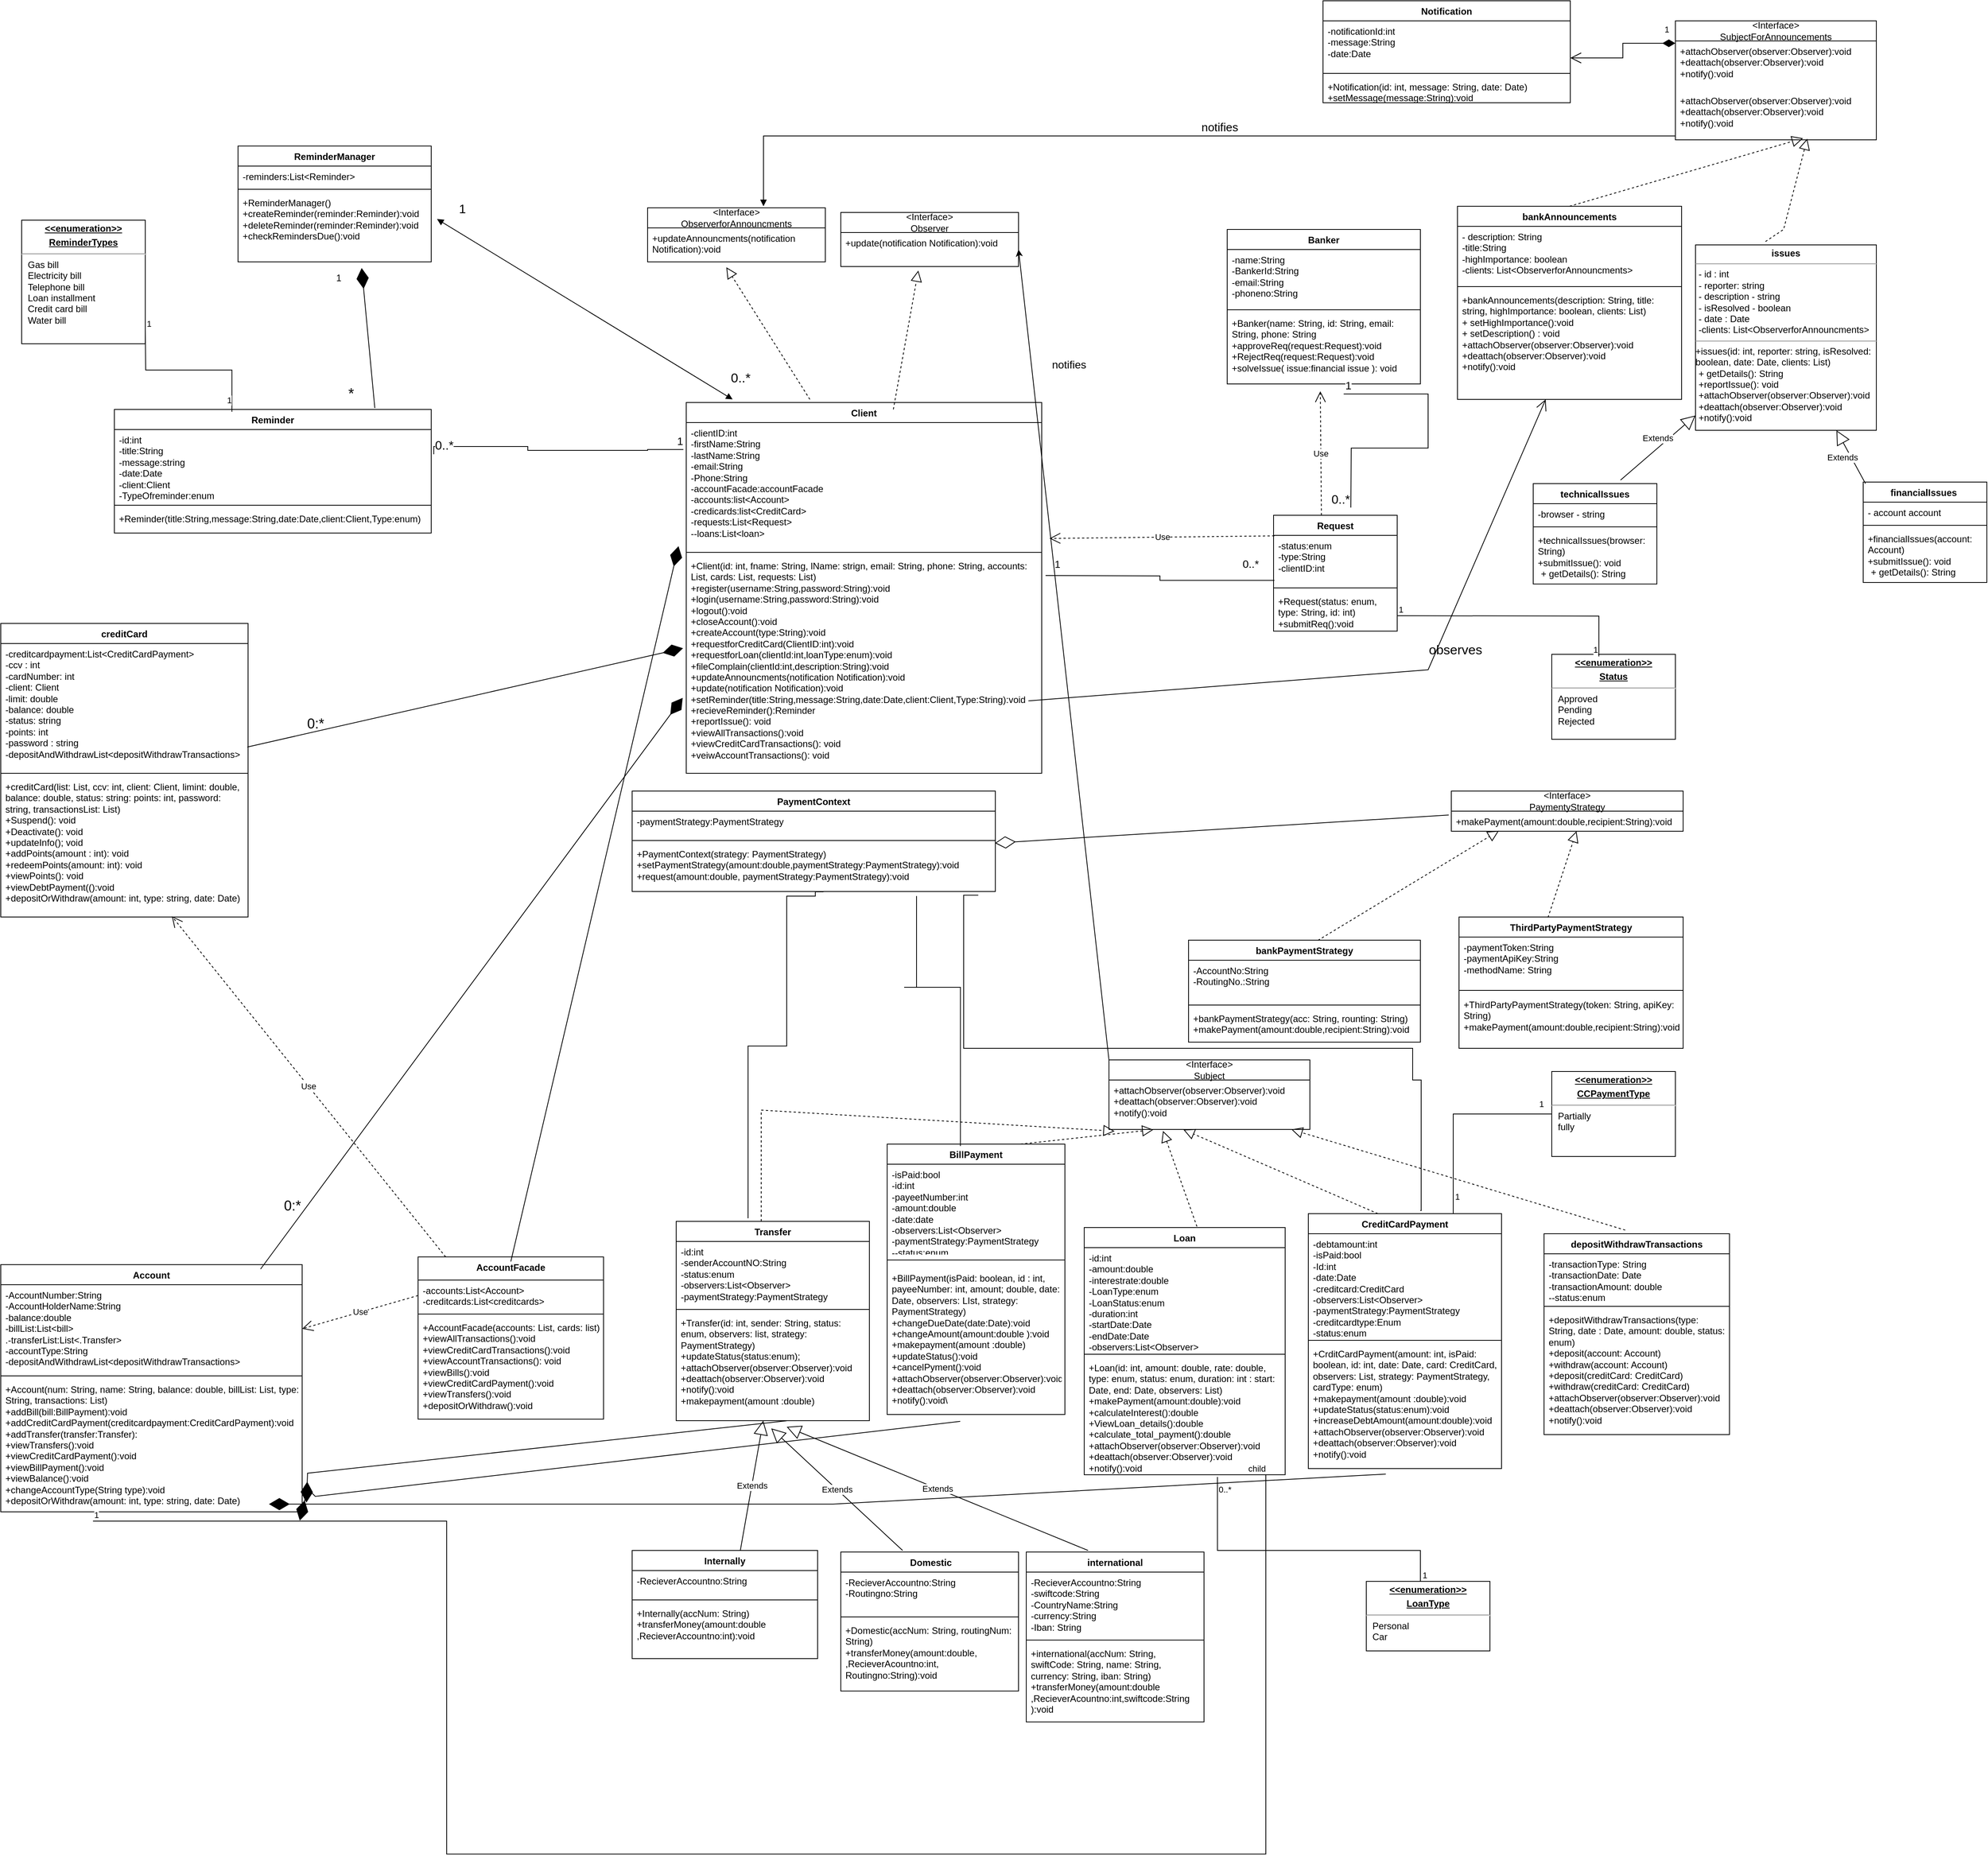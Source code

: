 <mxfile version="21.2.9" type="device">
  <diagram id="C5RBs43oDa-KdzZeNtuy" name="Page-1">
    <mxGraphModel dx="2800" dy="3633" grid="1" gridSize="10" guides="1" tooltips="1" connect="1" arrows="1" fold="1" page="1" pageScale="1" pageWidth="827" pageHeight="1169" math="0" shadow="0">
      <root>
        <mxCell id="WIyWlLk6GJQsqaUBKTNV-0" />
        <mxCell id="WIyWlLk6GJQsqaUBKTNV-1" parent="WIyWlLk6GJQsqaUBKTNV-0" />
        <mxCell id="LxXwSrXVg-sv-qg34Zbh-37" value="ReminderManager" style="swimlane;fontStyle=1;align=center;verticalAlign=top;childLayout=stackLayout;horizontal=1;startSize=26;horizontalStack=0;resizeParent=1;resizeParentMax=0;resizeLast=0;collapsible=1;marginBottom=0;whiteSpace=wrap;html=1;" parent="WIyWlLk6GJQsqaUBKTNV-1" vertex="1">
          <mxGeometry x="1080" y="-1828" width="250" height="150" as="geometry" />
        </mxCell>
        <mxCell id="LxXwSrXVg-sv-qg34Zbh-38" value="-reminders:List&amp;lt;Reminder&amp;gt;" style="text;strokeColor=none;fillColor=none;align=left;verticalAlign=top;spacingLeft=4;spacingRight=4;overflow=hidden;rotatable=0;points=[[0,0.5],[1,0.5]];portConstraint=eastwest;whiteSpace=wrap;html=1;" parent="LxXwSrXVg-sv-qg34Zbh-37" vertex="1">
          <mxGeometry y="26" width="250" height="26" as="geometry" />
        </mxCell>
        <mxCell id="LxXwSrXVg-sv-qg34Zbh-39" value="" style="line;strokeWidth=1;fillColor=none;align=left;verticalAlign=middle;spacingTop=-1;spacingLeft=3;spacingRight=3;rotatable=0;labelPosition=right;points=[];portConstraint=eastwest;strokeColor=inherit;" parent="LxXwSrXVg-sv-qg34Zbh-37" vertex="1">
          <mxGeometry y="52" width="250" height="8" as="geometry" />
        </mxCell>
        <mxCell id="LxXwSrXVg-sv-qg34Zbh-40" value="+ReminderManager()&lt;br&gt;+createReminder(reminder:Reminder):void&lt;br&gt;+deleteReminder(reminder:Reminder):void&lt;br&gt;+checkRemindersDue():void" style="text;strokeColor=none;fillColor=none;align=left;verticalAlign=top;spacingLeft=4;spacingRight=4;overflow=hidden;rotatable=0;points=[[0,0.5],[1,0.5]];portConstraint=eastwest;whiteSpace=wrap;html=1;" parent="LxXwSrXVg-sv-qg34Zbh-37" vertex="1">
          <mxGeometry y="60" width="250" height="90" as="geometry" />
        </mxCell>
        <mxCell id="LxXwSrXVg-sv-qg34Zbh-41" value="Reminder" style="swimlane;fontStyle=1;align=center;verticalAlign=top;childLayout=stackLayout;horizontal=1;startSize=26;horizontalStack=0;resizeParent=1;resizeParentMax=0;resizeLast=0;collapsible=1;marginBottom=0;whiteSpace=wrap;html=1;" parent="WIyWlLk6GJQsqaUBKTNV-1" vertex="1">
          <mxGeometry x="920" y="-1487" width="410" height="160" as="geometry" />
        </mxCell>
        <mxCell id="LxXwSrXVg-sv-qg34Zbh-42" value="-id:int&lt;br&gt;-title:String&lt;br&gt;-message:string&lt;br&gt;-date:Date&lt;br&gt;-client:Client&lt;br&gt;-TypeOfreminder:enum" style="text;strokeColor=none;fillColor=none;align=left;verticalAlign=top;spacingLeft=4;spacingRight=4;overflow=hidden;rotatable=0;points=[[0,0.5],[1,0.5]];portConstraint=eastwest;whiteSpace=wrap;html=1;" parent="LxXwSrXVg-sv-qg34Zbh-41" vertex="1">
          <mxGeometry y="26" width="410" height="94" as="geometry" />
        </mxCell>
        <mxCell id="LxXwSrXVg-sv-qg34Zbh-43" value="" style="line;strokeWidth=1;fillColor=none;align=left;verticalAlign=middle;spacingTop=-1;spacingLeft=3;spacingRight=3;rotatable=0;labelPosition=right;points=[];portConstraint=eastwest;strokeColor=inherit;" parent="LxXwSrXVg-sv-qg34Zbh-41" vertex="1">
          <mxGeometry y="120" width="410" height="8" as="geometry" />
        </mxCell>
        <mxCell id="LxXwSrXVg-sv-qg34Zbh-44" value="+Reminder(title:String,message:String,date:Date,client:Client,Type:enum)" style="text;strokeColor=none;fillColor=none;align=left;verticalAlign=top;spacingLeft=4;spacingRight=4;overflow=hidden;rotatable=0;points=[[0,0.5],[1,0.5]];portConstraint=eastwest;whiteSpace=wrap;html=1;" parent="LxXwSrXVg-sv-qg34Zbh-41" vertex="1">
          <mxGeometry y="128" width="410" height="32" as="geometry" />
        </mxCell>
        <mxCell id="LxXwSrXVg-sv-qg34Zbh-49" value="Client" style="swimlane;fontStyle=1;align=center;verticalAlign=top;childLayout=stackLayout;horizontal=1;startSize=26;horizontalStack=0;resizeParent=1;resizeParentMax=0;resizeLast=0;collapsible=1;marginBottom=0;whiteSpace=wrap;html=1;" parent="WIyWlLk6GJQsqaUBKTNV-1" vertex="1">
          <mxGeometry x="1660" y="-1496" width="460" height="480" as="geometry" />
        </mxCell>
        <mxCell id="LxXwSrXVg-sv-qg34Zbh-50" value="-clientID:int&lt;br&gt;-firstName:String&lt;br&gt;-lastName:String&lt;br&gt;-email:String&lt;br&gt;-Phone:String&lt;br&gt;-accountFacade:accountFacade&lt;br&gt;-accounts:list&amp;lt;Account&amp;gt;&lt;br&gt;-credicards:list&amp;lt;CreditCard&amp;gt;&lt;br&gt;-requests:List&amp;lt;Request&amp;gt;&lt;br&gt;--loans:List&amp;lt;loan&amp;gt;" style="text;strokeColor=none;fillColor=none;align=left;verticalAlign=top;spacingLeft=4;spacingRight=4;overflow=hidden;rotatable=0;points=[[0,0.5],[1,0.5]];portConstraint=eastwest;whiteSpace=wrap;html=1;" parent="LxXwSrXVg-sv-qg34Zbh-49" vertex="1">
          <mxGeometry y="26" width="460" height="164" as="geometry" />
        </mxCell>
        <mxCell id="LxXwSrXVg-sv-qg34Zbh-51" value="" style="line;strokeWidth=1;fillColor=none;align=left;verticalAlign=middle;spacingTop=-1;spacingLeft=3;spacingRight=3;rotatable=0;labelPosition=right;points=[];portConstraint=eastwest;strokeColor=inherit;" parent="LxXwSrXVg-sv-qg34Zbh-49" vertex="1">
          <mxGeometry y="190" width="460" height="8" as="geometry" />
        </mxCell>
        <mxCell id="LxXwSrXVg-sv-qg34Zbh-52" value="+Client(id: int, fname: String, lName: strign, email: String, phone: String, accounts: List, cards: List, requests: List)&lt;br&gt;+register(username:String,password:String):void&lt;br&gt;+login(username:String,password:String):void&lt;br&gt;+logout():void&lt;br style=&quot;border-color: var(--border-color);&quot;&gt;+closeAccount():void&lt;br style=&quot;border-color: var(--border-color);&quot;&gt;+createAccount(type:String):void&lt;br&gt;+requestforCreditCard(ClientID:int):void&lt;br&gt;+requestforLoan(clientId:int,loanType:enum):void&lt;br&gt;+fileComplain(clientId:int,description:String):void&lt;br&gt;+updateAnnouncments(notification Notification):void&lt;br&gt;+update(notification Notification):void&lt;br&gt;+setReminder(title:String,message:String,date:Date,client:Client,Type:String):void&lt;br&gt;+recieveReminder():Reminder&lt;br&gt;+reportIssue(): void&lt;br&gt;+viewAllTransactions():void&lt;br&gt;+viewCreditCardTransactions(): void&lt;br&gt;+veiwAccountTransactions(): void" style="text;strokeColor=none;fillColor=none;align=left;verticalAlign=top;spacingLeft=4;spacingRight=4;overflow=hidden;rotatable=0;points=[[0,0.5],[1,0.5]];portConstraint=eastwest;whiteSpace=wrap;html=1;" parent="LxXwSrXVg-sv-qg34Zbh-49" vertex="1">
          <mxGeometry y="198" width="460" height="282" as="geometry" />
        </mxCell>
        <mxCell id="LxXwSrXVg-sv-qg34Zbh-63" value="&lt;font style=&quot;font-size: 19px;&quot;&gt;*&lt;/font&gt;" style="text;html=1;align=center;verticalAlign=middle;resizable=0;points=[];autosize=1;strokeColor=none;fillColor=none;" parent="WIyWlLk6GJQsqaUBKTNV-1" vertex="1">
          <mxGeometry x="1211" y="-1527" width="30" height="40" as="geometry" />
        </mxCell>
        <mxCell id="LxXwSrXVg-sv-qg34Zbh-64" value="" style="endArrow=none;html=1;edgeStyle=orthogonalEdgeStyle;rounded=0;exitX=1.008;exitY=0.34;exitDx=0;exitDy=0;exitPerimeter=0;entryX=-0.008;entryY=0.213;entryDx=0;entryDy=0;entryPerimeter=0;" parent="WIyWlLk6GJQsqaUBKTNV-1" source="LxXwSrXVg-sv-qg34Zbh-42" target="LxXwSrXVg-sv-qg34Zbh-50" edge="1">
          <mxGeometry relative="1" as="geometry">
            <mxPoint x="1390" y="-1440" as="sourcePoint" />
            <mxPoint x="1610" y="-1435" as="targetPoint" />
            <Array as="points">
              <mxPoint x="1455" y="-1439" />
              <mxPoint x="1455" y="-1434" />
              <mxPoint x="1610" y="-1434" />
            </Array>
          </mxGeometry>
        </mxCell>
        <mxCell id="LxXwSrXVg-sv-qg34Zbh-65" value="&lt;font style=&quot;font-size: 16px;&quot;&gt;0..*&lt;/font&gt;" style="edgeLabel;resizable=0;html=1;align=left;verticalAlign=bottom;" parent="LxXwSrXVg-sv-qg34Zbh-64" connectable="0" vertex="1">
          <mxGeometry x="-1" relative="1" as="geometry" />
        </mxCell>
        <mxCell id="LxXwSrXVg-sv-qg34Zbh-66" value="&lt;font style=&quot;font-size: 14px;&quot;&gt;1&lt;/font&gt;" style="edgeLabel;resizable=0;html=1;align=right;verticalAlign=bottom;" parent="LxXwSrXVg-sv-qg34Zbh-64" connectable="0" vertex="1">
          <mxGeometry x="1" relative="1" as="geometry" />
        </mxCell>
        <mxCell id="LxXwSrXVg-sv-qg34Zbh-67" value="" style="endArrow=block;startArrow=block;endFill=1;startFill=1;html=1;rounded=0;exitX=1.03;exitY=0.384;exitDx=0;exitDy=0;exitPerimeter=0;" parent="WIyWlLk6GJQsqaUBKTNV-1" source="LxXwSrXVg-sv-qg34Zbh-40" edge="1">
          <mxGeometry width="160" relative="1" as="geometry">
            <mxPoint x="1410" y="-1570.59" as="sourcePoint" />
            <mxPoint x="1720" y="-1500" as="targetPoint" />
          </mxGeometry>
        </mxCell>
        <mxCell id="LxXwSrXVg-sv-qg34Zbh-68" value="&lt;font style=&quot;font-size: 16px;&quot;&gt;1&lt;/font&gt;" style="text;html=1;align=center;verticalAlign=middle;resizable=0;points=[];autosize=1;strokeColor=none;fillColor=none;" parent="WIyWlLk6GJQsqaUBKTNV-1" vertex="1">
          <mxGeometry x="1355" y="-1762" width="30" height="30" as="geometry" />
        </mxCell>
        <mxCell id="LxXwSrXVg-sv-qg34Zbh-69" value="&lt;font style=&quot;font-size: 17px;&quot;&gt;0..*&lt;/font&gt;" style="text;html=1;align=center;verticalAlign=middle;resizable=0;points=[];autosize=1;strokeColor=none;fillColor=none;" parent="WIyWlLk6GJQsqaUBKTNV-1" vertex="1">
          <mxGeometry x="1705" y="-1542" width="50" height="30" as="geometry" />
        </mxCell>
        <mxCell id="LxXwSrXVg-sv-qg34Zbh-70" value="" style="endArrow=diamondThin;endFill=1;endSize=24;html=1;rounded=0;exitX=0.822;exitY=-0.011;exitDx=0;exitDy=0;exitPerimeter=0;" parent="WIyWlLk6GJQsqaUBKTNV-1" source="LxXwSrXVg-sv-qg34Zbh-41" edge="1">
          <mxGeometry width="160" relative="1" as="geometry">
            <mxPoint x="1125" y="-1630" as="sourcePoint" />
            <mxPoint x="1240" y="-1670" as="targetPoint" />
          </mxGeometry>
        </mxCell>
        <mxCell id="LxXwSrXVg-sv-qg34Zbh-71" value="1" style="text;html=1;align=center;verticalAlign=middle;resizable=0;points=[];autosize=1;strokeColor=none;fillColor=none;" parent="WIyWlLk6GJQsqaUBKTNV-1" vertex="1">
          <mxGeometry x="1195" y="-1672" width="30" height="30" as="geometry" />
        </mxCell>
        <mxCell id="LxXwSrXVg-sv-qg34Zbh-76" value="Banker" style="swimlane;fontStyle=1;align=center;verticalAlign=top;childLayout=stackLayout;horizontal=1;startSize=26;horizontalStack=0;resizeParent=1;resizeParentMax=0;resizeLast=0;collapsible=1;marginBottom=0;whiteSpace=wrap;html=1;" parent="WIyWlLk6GJQsqaUBKTNV-1" vertex="1">
          <mxGeometry x="2360" y="-1720" width="250" height="200" as="geometry" />
        </mxCell>
        <mxCell id="LxXwSrXVg-sv-qg34Zbh-77" value="-name:String&lt;br&gt;-BankerId:String&lt;br&gt;-email:String&lt;br&gt;-phoneno:String" style="text;strokeColor=none;fillColor=none;align=left;verticalAlign=top;spacingLeft=4;spacingRight=4;overflow=hidden;rotatable=0;points=[[0,0.5],[1,0.5]];portConstraint=eastwest;whiteSpace=wrap;html=1;" parent="LxXwSrXVg-sv-qg34Zbh-76" vertex="1">
          <mxGeometry y="26" width="250" height="74" as="geometry" />
        </mxCell>
        <mxCell id="LxXwSrXVg-sv-qg34Zbh-78" value="" style="line;strokeWidth=1;fillColor=none;align=left;verticalAlign=middle;spacingTop=-1;spacingLeft=3;spacingRight=3;rotatable=0;labelPosition=right;points=[];portConstraint=eastwest;strokeColor=inherit;" parent="LxXwSrXVg-sv-qg34Zbh-76" vertex="1">
          <mxGeometry y="100" width="250" height="8" as="geometry" />
        </mxCell>
        <mxCell id="LxXwSrXVg-sv-qg34Zbh-79" value="+Banker(name: String, id: String, email: String, phone: String&lt;br&gt;+approveReq(request:Request):void&lt;br&gt;+RejectReq(request:Request):void&lt;br&gt;+solveIssue( issue:financial issue ): void&amp;nbsp;" style="text;strokeColor=none;fillColor=none;align=left;verticalAlign=top;spacingLeft=4;spacingRight=4;overflow=hidden;rotatable=0;points=[[0,0.5],[1,0.5]];portConstraint=eastwest;whiteSpace=wrap;html=1;" parent="LxXwSrXVg-sv-qg34Zbh-76" vertex="1">
          <mxGeometry y="108" width="250" height="92" as="geometry" />
        </mxCell>
        <mxCell id="LxXwSrXVg-sv-qg34Zbh-84" value="Request" style="swimlane;fontStyle=1;align=center;verticalAlign=top;childLayout=stackLayout;horizontal=1;startSize=26;horizontalStack=0;resizeParent=1;resizeParentMax=0;resizeLast=0;collapsible=1;marginBottom=0;whiteSpace=wrap;html=1;" parent="WIyWlLk6GJQsqaUBKTNV-1" vertex="1">
          <mxGeometry x="2420" y="-1350" width="160" height="150" as="geometry" />
        </mxCell>
        <mxCell id="LxXwSrXVg-sv-qg34Zbh-85" value="-status:enum&lt;br&gt;-type:String&lt;br&gt;-clientID:int" style="text;strokeColor=none;fillColor=none;align=left;verticalAlign=top;spacingLeft=4;spacingRight=4;overflow=hidden;rotatable=0;points=[[0,0.5],[1,0.5]];portConstraint=eastwest;whiteSpace=wrap;html=1;" parent="LxXwSrXVg-sv-qg34Zbh-84" vertex="1">
          <mxGeometry y="26" width="160" height="64" as="geometry" />
        </mxCell>
        <mxCell id="LxXwSrXVg-sv-qg34Zbh-86" value="" style="line;strokeWidth=1;fillColor=none;align=left;verticalAlign=middle;spacingTop=-1;spacingLeft=3;spacingRight=3;rotatable=0;labelPosition=right;points=[];portConstraint=eastwest;strokeColor=inherit;" parent="LxXwSrXVg-sv-qg34Zbh-84" vertex="1">
          <mxGeometry y="90" width="160" height="8" as="geometry" />
        </mxCell>
        <mxCell id="LxXwSrXVg-sv-qg34Zbh-87" value="+Request(status: enum, type: String, id: int)&lt;br&gt;+submitReq():void" style="text;strokeColor=none;fillColor=none;align=left;verticalAlign=top;spacingLeft=4;spacingRight=4;overflow=hidden;rotatable=0;points=[[0,0.5],[1,0.5]];portConstraint=eastwest;whiteSpace=wrap;html=1;" parent="LxXwSrXVg-sv-qg34Zbh-84" vertex="1">
          <mxGeometry y="98" width="160" height="52" as="geometry" />
        </mxCell>
        <mxCell id="LxXwSrXVg-sv-qg34Zbh-95" value="&lt;font style=&quot;font-size: 14px;&quot;&gt;0..*&lt;/font&gt;" style="text;html=1;align=center;verticalAlign=middle;resizable=0;points=[];autosize=1;strokeColor=none;fillColor=none;" parent="WIyWlLk6GJQsqaUBKTNV-1" vertex="1">
          <mxGeometry x="2370" y="-1302" width="40" height="30" as="geometry" />
        </mxCell>
        <mxCell id="LxXwSrXVg-sv-qg34Zbh-96" value="&lt;font style=&quot;font-size: 13px;&quot;&gt;1&lt;/font&gt;" style="text;html=1;align=center;verticalAlign=middle;resizable=0;points=[];autosize=1;strokeColor=none;fillColor=none;" parent="WIyWlLk6GJQsqaUBKTNV-1" vertex="1">
          <mxGeometry x="2125" y="-1302" width="30" height="30" as="geometry" />
        </mxCell>
        <mxCell id="LxXwSrXVg-sv-qg34Zbh-97" value="Use" style="endArrow=open;endSize=12;dashed=1;html=1;rounded=0;entryX=0.482;entryY=1.103;entryDx=0;entryDy=0;entryPerimeter=0;exitX=0.387;exitY=0;exitDx=0;exitDy=0;exitPerimeter=0;" parent="WIyWlLk6GJQsqaUBKTNV-1" source="LxXwSrXVg-sv-qg34Zbh-84" target="LxXwSrXVg-sv-qg34Zbh-79" edge="1">
          <mxGeometry width="160" relative="1" as="geometry">
            <mxPoint x="2390" y="-1400" as="sourcePoint" />
            <mxPoint x="2550" y="-1400" as="targetPoint" />
          </mxGeometry>
        </mxCell>
        <mxCell id="LxXwSrXVg-sv-qg34Zbh-98" value="Use" style="endArrow=open;endSize=12;dashed=1;html=1;rounded=0;exitX=0.007;exitY=0.01;exitDx=0;exitDy=0;exitPerimeter=0;" parent="WIyWlLk6GJQsqaUBKTNV-1" source="LxXwSrXVg-sv-qg34Zbh-85" edge="1">
          <mxGeometry width="160" relative="1" as="geometry">
            <mxPoint x="2320" y="-1293" as="sourcePoint" />
            <mxPoint x="2130" y="-1320" as="targetPoint" />
          </mxGeometry>
        </mxCell>
        <mxCell id="LxXwSrXVg-sv-qg34Zbh-99" value="" style="endArrow=none;html=1;edgeStyle=orthogonalEdgeStyle;rounded=0;entryX=0.007;entryY=0.91;entryDx=0;entryDy=0;entryPerimeter=0;" parent="WIyWlLk6GJQsqaUBKTNV-1" target="LxXwSrXVg-sv-qg34Zbh-85" edge="1">
          <mxGeometry relative="1" as="geometry">
            <mxPoint x="2125" y="-1272" as="sourcePoint" />
            <mxPoint x="2285" y="-1272" as="targetPoint" />
          </mxGeometry>
        </mxCell>
        <mxCell id="LxXwSrXVg-sv-qg34Zbh-102" value="" style="endArrow=none;html=1;edgeStyle=orthogonalEdgeStyle;rounded=0;exitX=0.603;exitY=1.141;exitDx=0;exitDy=0;exitPerimeter=0;" parent="WIyWlLk6GJQsqaUBKTNV-1" source="LxXwSrXVg-sv-qg34Zbh-79" edge="1">
          <mxGeometry relative="1" as="geometry">
            <mxPoint x="2520" y="-1530" as="sourcePoint" />
            <mxPoint x="2520" y="-1360" as="targetPoint" />
          </mxGeometry>
        </mxCell>
        <mxCell id="LxXwSrXVg-sv-qg34Zbh-103" value="&lt;font style=&quot;font-size: 14px;&quot;&gt;1&lt;/font&gt;" style="edgeLabel;resizable=0;html=1;align=left;verticalAlign=bottom;" parent="LxXwSrXVg-sv-qg34Zbh-102" connectable="0" vertex="1">
          <mxGeometry x="-1" relative="1" as="geometry" />
        </mxCell>
        <mxCell id="LxXwSrXVg-sv-qg34Zbh-104" value="&lt;font style=&quot;font-size: 16px;&quot;&gt;0..*&lt;/font&gt;" style="edgeLabel;resizable=0;html=1;align=right;verticalAlign=bottom;" parent="LxXwSrXVg-sv-qg34Zbh-102" connectable="0" vertex="1">
          <mxGeometry x="1" relative="1" as="geometry" />
        </mxCell>
        <mxCell id="LxXwSrXVg-sv-qg34Zbh-123" value="&amp;lt;Interface&amp;gt;&lt;br&gt;ObserverforAnnouncments" style="swimlane;fontStyle=0;childLayout=stackLayout;horizontal=1;startSize=26;fillColor=none;horizontalStack=0;resizeParent=1;resizeParentMax=0;resizeLast=0;collapsible=1;marginBottom=0;whiteSpace=wrap;html=1;" parent="WIyWlLk6GJQsqaUBKTNV-1" vertex="1">
          <mxGeometry x="1610" y="-1748" width="230" height="70" as="geometry" />
        </mxCell>
        <mxCell id="LxXwSrXVg-sv-qg34Zbh-124" value="+updateAnnouncments(notification Notification):void" style="text;strokeColor=none;fillColor=none;align=left;verticalAlign=top;spacingLeft=4;spacingRight=4;overflow=hidden;rotatable=0;points=[[0,0.5],[1,0.5]];portConstraint=eastwest;whiteSpace=wrap;html=1;" parent="LxXwSrXVg-sv-qg34Zbh-123" vertex="1">
          <mxGeometry y="26" width="230" height="44" as="geometry" />
        </mxCell>
        <mxCell id="LxXwSrXVg-sv-qg34Zbh-125" value="" style="endArrow=block;dashed=1;endFill=0;endSize=12;html=1;rounded=0;entryX=0.443;entryY=1.158;entryDx=0;entryDy=0;entryPerimeter=0;" parent="WIyWlLk6GJQsqaUBKTNV-1" target="LxXwSrXVg-sv-qg34Zbh-124" edge="1">
          <mxGeometry width="160" relative="1" as="geometry">
            <mxPoint x="1820" y="-1500" as="sourcePoint" />
            <mxPoint x="1820" y="-1630" as="targetPoint" />
          </mxGeometry>
        </mxCell>
        <mxCell id="LxXwSrXVg-sv-qg34Zbh-130" value="bankAnnouncements" style="swimlane;fontStyle=1;align=center;verticalAlign=top;childLayout=stackLayout;horizontal=1;startSize=26;horizontalStack=0;resizeParent=1;resizeParentMax=0;resizeLast=0;collapsible=1;marginBottom=0;whiteSpace=wrap;html=1;" parent="WIyWlLk6GJQsqaUBKTNV-1" vertex="1">
          <mxGeometry x="2658" y="-1750" width="290" height="250" as="geometry" />
        </mxCell>
        <mxCell id="LxXwSrXVg-sv-qg34Zbh-131" value="- description: String&lt;br&gt;-title:String&lt;br&gt;-highImportance: boolean&lt;br&gt;-clients: List&amp;lt;ObserverforAnnouncments&amp;gt;&lt;br&gt;&lt;br&gt;" style="text;strokeColor=none;fillColor=none;align=left;verticalAlign=top;spacingLeft=4;spacingRight=4;overflow=hidden;rotatable=0;points=[[0,0.5],[1,0.5]];portConstraint=eastwest;whiteSpace=wrap;html=1;" parent="LxXwSrXVg-sv-qg34Zbh-130" vertex="1">
          <mxGeometry y="26" width="290" height="74" as="geometry" />
        </mxCell>
        <mxCell id="LxXwSrXVg-sv-qg34Zbh-132" value="" style="line;strokeWidth=1;fillColor=none;align=left;verticalAlign=middle;spacingTop=-1;spacingLeft=3;spacingRight=3;rotatable=0;labelPosition=right;points=[];portConstraint=eastwest;strokeColor=inherit;" parent="LxXwSrXVg-sv-qg34Zbh-130" vertex="1">
          <mxGeometry y="100" width="290" height="8" as="geometry" />
        </mxCell>
        <mxCell id="LxXwSrXVg-sv-qg34Zbh-133" value="+bankAnnouncements(description: String, title: string, highImportance: boolean, clients: List)&lt;br&gt;+ setHighImportance():void&lt;br&gt;+ setDescription() : void&lt;br&gt;+attachObserver(observer:Observer):void&lt;br style=&quot;border-color: var(--border-color);&quot;&gt;+deattach(observer:Observer):void&lt;br style=&quot;border-color: var(--border-color);&quot;&gt;+notify():void" style="text;strokeColor=none;fillColor=none;align=left;verticalAlign=top;spacingLeft=4;spacingRight=4;overflow=hidden;rotatable=0;points=[[0,0.5],[1,0.5]];portConstraint=eastwest;whiteSpace=wrap;html=1;" parent="LxXwSrXVg-sv-qg34Zbh-130" vertex="1">
          <mxGeometry y="108" width="290" height="142" as="geometry" />
        </mxCell>
        <mxCell id="LxXwSrXVg-sv-qg34Zbh-134" value="&amp;lt;Interface&amp;gt;&lt;br&gt;SubjectForAnnouncements" style="swimlane;fontStyle=0;childLayout=stackLayout;horizontal=1;startSize=26;fillColor=none;horizontalStack=0;resizeParent=1;resizeParentMax=0;resizeLast=0;collapsible=1;marginBottom=0;whiteSpace=wrap;html=1;" parent="WIyWlLk6GJQsqaUBKTNV-1" vertex="1">
          <mxGeometry x="2940" y="-1990" width="260" height="154" as="geometry" />
        </mxCell>
        <mxCell id="LxXwSrXVg-sv-qg34Zbh-135" value="+attachObserver(observer:Observer):void&lt;br&gt;+deattach(observer:Observer):void&lt;br&gt;+notify():void" style="text;strokeColor=none;fillColor=none;align=left;verticalAlign=top;spacingLeft=4;spacingRight=4;overflow=hidden;rotatable=0;points=[[0,0.5],[1,0.5]];portConstraint=eastwest;whiteSpace=wrap;html=1;" parent="LxXwSrXVg-sv-qg34Zbh-134" vertex="1">
          <mxGeometry y="26" width="260" height="64" as="geometry" />
        </mxCell>
        <mxCell id="LxXwSrXVg-sv-qg34Zbh-136" value="+attachObserver(observer:Observer):void&lt;br&gt;+deattach(observer:Observer):void&lt;br&gt;+notify():void" style="text;strokeColor=none;fillColor=none;align=left;verticalAlign=top;spacingLeft=4;spacingRight=4;overflow=hidden;rotatable=0;points=[[0,0.5],[1,0.5]];portConstraint=eastwest;whiteSpace=wrap;html=1;" parent="LxXwSrXVg-sv-qg34Zbh-134" vertex="1">
          <mxGeometry y="90" width="260" height="64" as="geometry" />
        </mxCell>
        <mxCell id="LxXwSrXVg-sv-qg34Zbh-137" value="" style="endArrow=block;dashed=1;endFill=0;endSize=12;html=1;rounded=0;exitX=0.5;exitY=0;exitDx=0;exitDy=0;entryX=0.635;entryY=0.969;entryDx=0;entryDy=0;entryPerimeter=0;" parent="WIyWlLk6GJQsqaUBKTNV-1" source="LxXwSrXVg-sv-qg34Zbh-130" target="LxXwSrXVg-sv-qg34Zbh-136" edge="1">
          <mxGeometry width="160" relative="1" as="geometry">
            <mxPoint x="3035" y="-1798" as="sourcePoint" />
            <mxPoint x="3195" y="-1798" as="targetPoint" />
          </mxGeometry>
        </mxCell>
        <mxCell id="LxXwSrXVg-sv-qg34Zbh-138" value="&amp;lt;Interface&amp;gt;&lt;br&gt;Observer" style="swimlane;fontStyle=0;childLayout=stackLayout;horizontal=1;startSize=26;fillColor=none;horizontalStack=0;resizeParent=1;resizeParentMax=0;resizeLast=0;collapsible=1;marginBottom=0;whiteSpace=wrap;html=1;" parent="WIyWlLk6GJQsqaUBKTNV-1" vertex="1">
          <mxGeometry x="1860" y="-1742" width="230" height="70" as="geometry" />
        </mxCell>
        <mxCell id="LxXwSrXVg-sv-qg34Zbh-139" value="+update(notification Notification):void" style="text;strokeColor=none;fillColor=none;align=left;verticalAlign=top;spacingLeft=4;spacingRight=4;overflow=hidden;rotatable=0;points=[[0,0.5],[1,0.5]];portConstraint=eastwest;whiteSpace=wrap;html=1;" parent="LxXwSrXVg-sv-qg34Zbh-138" vertex="1">
          <mxGeometry y="26" width="230" height="44" as="geometry" />
        </mxCell>
        <mxCell id="LxXwSrXVg-sv-qg34Zbh-140" value="" style="endArrow=block;dashed=1;endFill=0;endSize=12;html=1;rounded=0;entryX=0.436;entryY=1.118;entryDx=0;entryDy=0;entryPerimeter=0;" parent="WIyWlLk6GJQsqaUBKTNV-1" target="LxXwSrXVg-sv-qg34Zbh-139" edge="1">
          <mxGeometry width="160" relative="1" as="geometry">
            <mxPoint x="1928" y="-1487" as="sourcePoint" />
            <mxPoint x="1820" y="-1658" as="targetPoint" />
          </mxGeometry>
        </mxCell>
        <mxCell id="LxXwSrXVg-sv-qg34Zbh-150" value="creditCard" style="swimlane;fontStyle=1;align=center;verticalAlign=top;childLayout=stackLayout;horizontal=1;startSize=26;horizontalStack=0;resizeParent=1;resizeParentMax=0;resizeLast=0;collapsible=1;marginBottom=0;whiteSpace=wrap;html=1;" parent="WIyWlLk6GJQsqaUBKTNV-1" vertex="1">
          <mxGeometry x="773" y="-1210" width="320" height="380" as="geometry" />
        </mxCell>
        <mxCell id="LxXwSrXVg-sv-qg34Zbh-151" value="-creditcardpayment:List&amp;lt;CreditCardPayment&amp;gt;&lt;br&gt;-ccv : int&lt;br&gt;-cardNumber: int&lt;br&gt;-client: Client&lt;br&gt;-limit: double&lt;br&gt;-balance: double&lt;br&gt;-status: string&lt;br&gt;-points: int&lt;br&gt;-password : string&amp;nbsp;&lt;br&gt;-depositAndWithdrawList&amp;lt;depositWithdrawTransactions&amp;gt;&lt;br&gt;" style="text;strokeColor=none;fillColor=none;align=left;verticalAlign=top;spacingLeft=4;spacingRight=4;overflow=hidden;rotatable=0;points=[[0,0.5],[1,0.5]];portConstraint=eastwest;whiteSpace=wrap;html=1;" parent="LxXwSrXVg-sv-qg34Zbh-150" vertex="1">
          <mxGeometry y="26" width="320" height="164" as="geometry" />
        </mxCell>
        <mxCell id="LxXwSrXVg-sv-qg34Zbh-152" value="" style="line;strokeWidth=1;fillColor=none;align=left;verticalAlign=middle;spacingTop=-1;spacingLeft=3;spacingRight=3;rotatable=0;labelPosition=right;points=[];portConstraint=eastwest;strokeColor=inherit;" parent="LxXwSrXVg-sv-qg34Zbh-150" vertex="1">
          <mxGeometry y="190" width="320" height="8" as="geometry" />
        </mxCell>
        <mxCell id="LxXwSrXVg-sv-qg34Zbh-153" value="+creditCard(list: List, ccv: int, client: Client, limint: double, balance: double, status: string: points: int, password: string, transactionsList: List)&lt;br&gt;+Suspend(): void&lt;br&gt;+Deactivate(): void&lt;br&gt;+updateInfo(); void&lt;br&gt;+addPoints(amount : int): void&lt;br&gt;+redeemPoints(amount: int): void&lt;br&gt;+viewPoints(): void&lt;br&gt;+viewDebtPayment(():void&lt;br&gt;+depositOrWithdraw(amount: int, type: string, date: Date)" style="text;strokeColor=none;fillColor=none;align=left;verticalAlign=top;spacingLeft=4;spacingRight=4;overflow=hidden;rotatable=0;points=[[0,0.5],[1,0.5]];portConstraint=eastwest;whiteSpace=wrap;html=1;" parent="LxXwSrXVg-sv-qg34Zbh-150" vertex="1">
          <mxGeometry y="198" width="320" height="182" as="geometry" />
        </mxCell>
        <mxCell id="LxXwSrXVg-sv-qg34Zbh-196" value="ThirdPartyPaymentStrategy" style="swimlane;fontStyle=1;align=center;verticalAlign=top;childLayout=stackLayout;horizontal=1;startSize=26;horizontalStack=0;resizeParent=1;resizeParentMax=0;resizeLast=0;collapsible=1;marginBottom=0;whiteSpace=wrap;html=1;" parent="WIyWlLk6GJQsqaUBKTNV-1" vertex="1">
          <mxGeometry x="2660" y="-830" width="290" height="170" as="geometry" />
        </mxCell>
        <mxCell id="LxXwSrXVg-sv-qg34Zbh-197" value="-paymentToken:String&lt;br&gt;-paymentApiKey:String&lt;br&gt;-methodName: String" style="text;strokeColor=none;fillColor=none;align=left;verticalAlign=top;spacingLeft=4;spacingRight=4;overflow=hidden;rotatable=0;points=[[0,0.5],[1,0.5]];portConstraint=eastwest;whiteSpace=wrap;html=1;" parent="LxXwSrXVg-sv-qg34Zbh-196" vertex="1">
          <mxGeometry y="26" width="290" height="64" as="geometry" />
        </mxCell>
        <mxCell id="LxXwSrXVg-sv-qg34Zbh-198" value="" style="line;strokeWidth=1;fillColor=none;align=left;verticalAlign=middle;spacingTop=-1;spacingLeft=3;spacingRight=3;rotatable=0;labelPosition=right;points=[];portConstraint=eastwest;strokeColor=inherit;" parent="LxXwSrXVg-sv-qg34Zbh-196" vertex="1">
          <mxGeometry y="90" width="290" height="10" as="geometry" />
        </mxCell>
        <mxCell id="LxXwSrXVg-sv-qg34Zbh-199" value="+ThirdPartyPaymentStrategy(token: String, apiKey: String)&lt;br&gt;+makePayment(amount:double,recipient:String):void" style="text;strokeColor=none;fillColor=none;align=left;verticalAlign=top;spacingLeft=4;spacingRight=4;overflow=hidden;rotatable=0;points=[[0,0.5],[1,0.5]];portConstraint=eastwest;whiteSpace=wrap;html=1;" parent="LxXwSrXVg-sv-qg34Zbh-196" vertex="1">
          <mxGeometry y="100" width="290" height="70" as="geometry" />
        </mxCell>
        <mxCell id="LxXwSrXVg-sv-qg34Zbh-200" value="bankPaymentStrategy" style="swimlane;fontStyle=1;align=center;verticalAlign=top;childLayout=stackLayout;horizontal=1;startSize=26;horizontalStack=0;resizeParent=1;resizeParentMax=0;resizeLast=0;collapsible=1;marginBottom=0;whiteSpace=wrap;html=1;" parent="WIyWlLk6GJQsqaUBKTNV-1" vertex="1">
          <mxGeometry x="2310" y="-800" width="300" height="132" as="geometry" />
        </mxCell>
        <mxCell id="LxXwSrXVg-sv-qg34Zbh-201" value="-AccountNo:String&lt;br&gt;-RoutingNo.:String" style="text;strokeColor=none;fillColor=none;align=left;verticalAlign=top;spacingLeft=4;spacingRight=4;overflow=hidden;rotatable=0;points=[[0,0.5],[1,0.5]];portConstraint=eastwest;whiteSpace=wrap;html=1;" parent="LxXwSrXVg-sv-qg34Zbh-200" vertex="1">
          <mxGeometry y="26" width="300" height="54" as="geometry" />
        </mxCell>
        <mxCell id="LxXwSrXVg-sv-qg34Zbh-202" value="" style="line;strokeWidth=1;fillColor=none;align=left;verticalAlign=middle;spacingTop=-1;spacingLeft=3;spacingRight=3;rotatable=0;labelPosition=right;points=[];portConstraint=eastwest;strokeColor=inherit;" parent="LxXwSrXVg-sv-qg34Zbh-200" vertex="1">
          <mxGeometry y="80" width="300" height="8" as="geometry" />
        </mxCell>
        <mxCell id="LxXwSrXVg-sv-qg34Zbh-203" value="+bankPaymentStrategy(acc: String, rounting: String)&lt;br&gt;+makePayment(amount:double,recipient:String):void" style="text;strokeColor=none;fillColor=none;align=left;verticalAlign=top;spacingLeft=4;spacingRight=4;overflow=hidden;rotatable=0;points=[[0,0.5],[1,0.5]];portConstraint=eastwest;whiteSpace=wrap;html=1;" parent="LxXwSrXVg-sv-qg34Zbh-200" vertex="1">
          <mxGeometry y="88" width="300" height="44" as="geometry" />
        </mxCell>
        <mxCell id="LxXwSrXVg-sv-qg34Zbh-204" value="&amp;lt;Interface&amp;gt;&lt;br&gt;PaymentyStrategy" style="swimlane;fontStyle=0;childLayout=stackLayout;horizontal=1;startSize=26;fillColor=none;horizontalStack=0;resizeParent=1;resizeParentMax=0;resizeLast=0;collapsible=1;marginBottom=0;whiteSpace=wrap;html=1;" parent="WIyWlLk6GJQsqaUBKTNV-1" vertex="1">
          <mxGeometry x="2650" y="-993" width="300" height="52" as="geometry" />
        </mxCell>
        <mxCell id="LxXwSrXVg-sv-qg34Zbh-205" value="+makePayment(amount:double,recipient:String):void" style="text;strokeColor=none;fillColor=none;align=left;verticalAlign=top;spacingLeft=4;spacingRight=4;overflow=hidden;rotatable=0;points=[[0,0.5],[1,0.5]];portConstraint=eastwest;whiteSpace=wrap;html=1;" parent="LxXwSrXVg-sv-qg34Zbh-204" vertex="1">
          <mxGeometry y="26" width="300" height="26" as="geometry" />
        </mxCell>
        <mxCell id="LxXwSrXVg-sv-qg34Zbh-206" value="" style="endArrow=block;dashed=1;endFill=0;endSize=12;html=1;rounded=0;exitX=0.558;exitY=0.002;exitDx=0;exitDy=0;exitPerimeter=0;entryX=0.205;entryY=0.978;entryDx=0;entryDy=0;entryPerimeter=0;" parent="WIyWlLk6GJQsqaUBKTNV-1" source="LxXwSrXVg-sv-qg34Zbh-200" target="LxXwSrXVg-sv-qg34Zbh-205" edge="1">
          <mxGeometry width="160" relative="1" as="geometry">
            <mxPoint x="2490" y="-920" as="sourcePoint" />
            <mxPoint x="2580" y="-940" as="targetPoint" />
          </mxGeometry>
        </mxCell>
        <mxCell id="LxXwSrXVg-sv-qg34Zbh-207" value="" style="endArrow=block;dashed=1;endFill=0;endSize=12;html=1;rounded=0;entryX=0.54;entryY=0.998;entryDx=0;entryDy=0;entryPerimeter=0;exitX=0.397;exitY=0.004;exitDx=0;exitDy=0;exitPerimeter=0;" parent="WIyWlLk6GJQsqaUBKTNV-1" source="LxXwSrXVg-sv-qg34Zbh-196" target="LxXwSrXVg-sv-qg34Zbh-205" edge="1">
          <mxGeometry width="160" relative="1" as="geometry">
            <mxPoint x="2800" y="-880" as="sourcePoint" />
            <mxPoint x="2750" y="-890" as="targetPoint" />
          </mxGeometry>
        </mxCell>
        <mxCell id="LxXwSrXVg-sv-qg34Zbh-208" value="PaymentContext" style="swimlane;fontStyle=1;align=center;verticalAlign=top;childLayout=stackLayout;horizontal=1;startSize=26;horizontalStack=0;resizeParent=1;resizeParentMax=0;resizeLast=0;collapsible=1;marginBottom=0;whiteSpace=wrap;html=1;" parent="WIyWlLk6GJQsqaUBKTNV-1" vertex="1">
          <mxGeometry x="1590" y="-993" width="470" height="130" as="geometry" />
        </mxCell>
        <mxCell id="LxXwSrXVg-sv-qg34Zbh-209" value="-paymentStrategy:PaymentStrategy" style="text;strokeColor=none;fillColor=none;align=left;verticalAlign=top;spacingLeft=4;spacingRight=4;overflow=hidden;rotatable=0;points=[[0,0.5],[1,0.5]];portConstraint=eastwest;whiteSpace=wrap;html=1;" parent="LxXwSrXVg-sv-qg34Zbh-208" vertex="1">
          <mxGeometry y="26" width="470" height="34" as="geometry" />
        </mxCell>
        <mxCell id="LxXwSrXVg-sv-qg34Zbh-210" value="" style="line;strokeWidth=1;fillColor=none;align=left;verticalAlign=middle;spacingTop=-1;spacingLeft=3;spacingRight=3;rotatable=0;labelPosition=right;points=[];portConstraint=eastwest;strokeColor=inherit;" parent="LxXwSrXVg-sv-qg34Zbh-208" vertex="1">
          <mxGeometry y="60" width="470" height="8" as="geometry" />
        </mxCell>
        <mxCell id="LxXwSrXVg-sv-qg34Zbh-211" value="+PaymentContext(strategy: PaymentStrategy)&lt;br&gt;+setPaymentStrategy(amount:double,paymentStrategy:PaymentStrategy):void&lt;br&gt;+request(amount:double, paymentStrategy:PaymentStrategy):void" style="text;strokeColor=none;fillColor=none;align=left;verticalAlign=top;spacingLeft=4;spacingRight=4;overflow=hidden;rotatable=0;points=[[0,0.5],[1,0.5]];portConstraint=eastwest;whiteSpace=wrap;html=1;" parent="LxXwSrXVg-sv-qg34Zbh-208" vertex="1">
          <mxGeometry y="68" width="470" height="62" as="geometry" />
        </mxCell>
        <mxCell id="LxXwSrXVg-sv-qg34Zbh-212" value="" style="endArrow=diamondThin;endFill=0;endSize=24;html=1;rounded=0;entryX=0.999;entryY=-0.011;entryDx=0;entryDy=0;entryPerimeter=0;exitX=-0.011;exitY=0.192;exitDx=0;exitDy=0;exitPerimeter=0;" parent="WIyWlLk6GJQsqaUBKTNV-1" source="LxXwSrXVg-sv-qg34Zbh-205" target="LxXwSrXVg-sv-qg34Zbh-211" edge="1">
          <mxGeometry width="160" relative="1" as="geometry">
            <mxPoint x="2640" y="-1033" as="sourcePoint" />
            <mxPoint x="2640" y="-900" as="targetPoint" />
          </mxGeometry>
        </mxCell>
        <mxCell id="123oVY50qHvYcSflqY5E-22" value="BillPayment" style="swimlane;fontStyle=1;align=center;verticalAlign=top;childLayout=stackLayout;horizontal=1;startSize=26;horizontalStack=0;resizeParent=1;resizeParentMax=0;resizeLast=0;collapsible=1;marginBottom=0;whiteSpace=wrap;html=1;" parent="WIyWlLk6GJQsqaUBKTNV-1" vertex="1">
          <mxGeometry x="1920" y="-536" width="230" height="350" as="geometry" />
        </mxCell>
        <mxCell id="123oVY50qHvYcSflqY5E-23" value="-isPaid:bool&lt;br&gt;-id:int&lt;br&gt;-payeetNumber:int&lt;br&gt;-amount:double&lt;br&gt;-date:date&lt;br&gt;-observers:List&amp;lt;Observer&amp;gt;&lt;br&gt;-paymentStrategy:PaymentStrategy&lt;br&gt;--status:enum" style="text;strokeColor=none;fillColor=none;align=left;verticalAlign=top;spacingLeft=4;spacingRight=4;overflow=hidden;rotatable=0;points=[[0,0.5],[1,0.5]];portConstraint=eastwest;whiteSpace=wrap;html=1;" parent="123oVY50qHvYcSflqY5E-22" vertex="1">
          <mxGeometry y="26" width="230" height="114" as="geometry" />
        </mxCell>
        <mxCell id="123oVY50qHvYcSflqY5E-24" value="" style="line;strokeWidth=1;fillColor=none;align=left;verticalAlign=middle;spacingTop=-1;spacingLeft=3;spacingRight=3;rotatable=0;labelPosition=right;points=[];portConstraint=eastwest;strokeColor=inherit;" parent="123oVY50qHvYcSflqY5E-22" vertex="1">
          <mxGeometry y="140" width="230" height="20" as="geometry" />
        </mxCell>
        <mxCell id="123oVY50qHvYcSflqY5E-25" value="+BillPayment(isPaid: boolean, id : int, payeeNumber: int, amount; double, date: Date, observers: LIst, strategy: PaymentStrategy)&lt;br&gt;+changeDueDate(date:Date):void&lt;br&gt;+changeAmount(amount:double ):void&lt;br&gt;+makepayment(amount :double)&lt;br&gt;+updateStatus():void&lt;br&gt;+cancelPyment():void&lt;br&gt;+attachObserver(observer:Observer):void&lt;br style=&quot;border-color: var(--border-color);&quot;&gt;+deattach(observer:Observer):void&lt;br style=&quot;border-color: var(--border-color);&quot;&gt;+notify():void\" style="text;strokeColor=none;fillColor=none;align=left;verticalAlign=top;spacingLeft=4;spacingRight=4;overflow=hidden;rotatable=0;points=[[0,0.5],[1,0.5]];portConstraint=eastwest;whiteSpace=wrap;html=1;" parent="123oVY50qHvYcSflqY5E-22" vertex="1">
          <mxGeometry y="160" width="230" height="190" as="geometry" />
        </mxCell>
        <mxCell id="123oVY50qHvYcSflqY5E-26" value="CreditCardPayment" style="swimlane;fontStyle=1;align=center;verticalAlign=top;childLayout=stackLayout;horizontal=1;startSize=26;horizontalStack=0;resizeParent=1;resizeParentMax=0;resizeLast=0;collapsible=1;marginBottom=0;whiteSpace=wrap;html=1;" parent="WIyWlLk6GJQsqaUBKTNV-1" vertex="1">
          <mxGeometry x="2465" y="-446" width="250" height="330" as="geometry" />
        </mxCell>
        <mxCell id="123oVY50qHvYcSflqY5E-27" value="-debtamount:int&lt;br&gt;-isPaid:bool&lt;br&gt;-Id:int&lt;br&gt;-date:Date&lt;br&gt;-creditcard:CreditCard&lt;br&gt;-observers:List&amp;lt;Observer&amp;gt;&lt;br&gt;-paymentStrategy:PaymentStrategy&lt;br&gt;-creditcardtype:Enum&lt;br&gt;-status:enum" style="text;strokeColor=none;fillColor=none;align=left;verticalAlign=top;spacingLeft=4;spacingRight=4;overflow=hidden;rotatable=0;points=[[0,0.5],[1,0.5]];portConstraint=eastwest;whiteSpace=wrap;html=1;" parent="123oVY50qHvYcSflqY5E-26" vertex="1">
          <mxGeometry y="26" width="250" height="134" as="geometry" />
        </mxCell>
        <mxCell id="123oVY50qHvYcSflqY5E-28" value="" style="line;strokeWidth=1;fillColor=none;align=left;verticalAlign=middle;spacingTop=-1;spacingLeft=3;spacingRight=3;rotatable=0;labelPosition=right;points=[];portConstraint=eastwest;strokeColor=inherit;" parent="123oVY50qHvYcSflqY5E-26" vertex="1">
          <mxGeometry y="160" width="250" height="8" as="geometry" />
        </mxCell>
        <mxCell id="123oVY50qHvYcSflqY5E-29" value="+CrditCardPayment(amount: int, isPaid: boolean, id: int, date: Date, card: CreditCard, observers: List, strategy: PaymentStrategy, cardType: enum)&lt;br&gt;+makepayment(amount :double):void&lt;br&gt;+updateStatus(status:enum):void&lt;br&gt;+increaseDebtAmount(amount:double):void&lt;br&gt;+attachObserver(observer:Observer):void&lt;br style=&quot;border-color: var(--border-color);&quot;&gt;+deattach(observer:Observer):void&lt;br style=&quot;border-color: var(--border-color);&quot;&gt;+notify():void" style="text;strokeColor=none;fillColor=none;align=left;verticalAlign=top;spacingLeft=4;spacingRight=4;overflow=hidden;rotatable=0;points=[[0,0.5],[1,0.5]];portConstraint=eastwest;whiteSpace=wrap;html=1;" parent="123oVY50qHvYcSflqY5E-26" vertex="1">
          <mxGeometry y="168" width="250" height="162" as="geometry" />
        </mxCell>
        <mxCell id="123oVY50qHvYcSflqY5E-30" value="Loan" style="swimlane;fontStyle=1;align=center;verticalAlign=top;childLayout=stackLayout;horizontal=1;startSize=26;horizontalStack=0;resizeParent=1;resizeParentMax=0;resizeLast=0;collapsible=1;marginBottom=0;whiteSpace=wrap;html=1;" parent="WIyWlLk6GJQsqaUBKTNV-1" vertex="1">
          <mxGeometry x="2175" y="-428" width="260" height="320" as="geometry" />
        </mxCell>
        <mxCell id="123oVY50qHvYcSflqY5E-31" value="-id:int&lt;br&gt;-amount:double&lt;br&gt;-interestrate:double&lt;br&gt;-LoanType:enum&lt;br&gt;-LoanStatus:enum&lt;br&gt;-duration:int&lt;br&gt;-startDate:Date&lt;br&gt;-endDate:Date&lt;br&gt;-observers:List&amp;lt;Observer&amp;gt;" style="text;strokeColor=none;fillColor=none;align=left;verticalAlign=top;spacingLeft=4;spacingRight=4;overflow=hidden;rotatable=0;points=[[0,0.5],[1,0.5]];portConstraint=eastwest;whiteSpace=wrap;html=1;" parent="123oVY50qHvYcSflqY5E-30" vertex="1">
          <mxGeometry y="26" width="260" height="134" as="geometry" />
        </mxCell>
        <mxCell id="123oVY50qHvYcSflqY5E-32" value="" style="line;strokeWidth=1;fillColor=none;align=left;verticalAlign=middle;spacingTop=-1;spacingLeft=3;spacingRight=3;rotatable=0;labelPosition=right;points=[];portConstraint=eastwest;strokeColor=inherit;" parent="123oVY50qHvYcSflqY5E-30" vertex="1">
          <mxGeometry y="160" width="260" height="8" as="geometry" />
        </mxCell>
        <mxCell id="123oVY50qHvYcSflqY5E-33" value="+Loan(id: int, amount: double, rate: double, type: enum, status: enum, duration: int : start: Date, end: Date, observers: List)&lt;br&gt;+makePayment(amount:double):void&lt;br&gt;+calculateInterest():double&lt;br&gt;+ViewLoan_details():double&lt;br&gt;+calculate_total_payment():double&lt;br&gt;+attachObserver(observer:Observer):void&lt;br style=&quot;border-color: var(--border-color);&quot;&gt;+deattach(observer:Observer):void&lt;br style=&quot;border-color: var(--border-color);&quot;&gt;+notify():void" style="text;strokeColor=none;fillColor=none;align=left;verticalAlign=top;spacingLeft=4;spacingRight=4;overflow=hidden;rotatable=0;points=[[0,0.5],[1,0.5]];portConstraint=eastwest;whiteSpace=wrap;html=1;" parent="123oVY50qHvYcSflqY5E-30" vertex="1">
          <mxGeometry y="168" width="260" height="152" as="geometry" />
        </mxCell>
        <mxCell id="123oVY50qHvYcSflqY5E-34" value="&amp;lt;Interface&amp;gt;&lt;br&gt;Subject" style="swimlane;fontStyle=0;childLayout=stackLayout;horizontal=1;startSize=26;fillColor=none;horizontalStack=0;resizeParent=1;resizeParentMax=0;resizeLast=0;collapsible=1;marginBottom=0;whiteSpace=wrap;html=1;" parent="WIyWlLk6GJQsqaUBKTNV-1" vertex="1">
          <mxGeometry x="2207" y="-645" width="260" height="90" as="geometry" />
        </mxCell>
        <mxCell id="123oVY50qHvYcSflqY5E-35" value="+attachObserver(observer:Observer):void&lt;br&gt;+deattach(observer:Observer):void&lt;br&gt;+notify():void" style="text;strokeColor=none;fillColor=none;align=left;verticalAlign=top;spacingLeft=4;spacingRight=4;overflow=hidden;rotatable=0;points=[[0,0.5],[1,0.5]];portConstraint=eastwest;whiteSpace=wrap;html=1;" parent="123oVY50qHvYcSflqY5E-34" vertex="1">
          <mxGeometry y="26" width="260" height="64" as="geometry" />
        </mxCell>
        <mxCell id="123oVY50qHvYcSflqY5E-36" value="" style="endArrow=block;dashed=1;endFill=0;endSize=12;html=1;rounded=0;exitX=0.75;exitY=0;exitDx=0;exitDy=0;entryX=0.221;entryY=1.005;entryDx=0;entryDy=0;entryPerimeter=0;" parent="WIyWlLk6GJQsqaUBKTNV-1" source="123oVY50qHvYcSflqY5E-22" edge="1" target="123oVY50qHvYcSflqY5E-35">
          <mxGeometry width="160" relative="1" as="geometry">
            <mxPoint x="2027.12" y="-414.4" as="sourcePoint" />
            <mxPoint x="2315" y="-535" as="targetPoint" />
          </mxGeometry>
        </mxCell>
        <mxCell id="123oVY50qHvYcSflqY5E-37" value="" style="endArrow=block;dashed=1;endFill=0;endSize=12;html=1;rounded=0;exitX=0.561;exitY=-0.004;exitDx=0;exitDy=0;exitPerimeter=0;entryX=0.269;entryY=1.031;entryDx=0;entryDy=0;entryPerimeter=0;" parent="WIyWlLk6GJQsqaUBKTNV-1" source="123oVY50qHvYcSflqY5E-30" edge="1" target="123oVY50qHvYcSflqY5E-35">
          <mxGeometry width="160" relative="1" as="geometry">
            <mxPoint x="2265" y="-476" as="sourcePoint" />
            <mxPoint x="2325" y="-536" as="targetPoint" />
          </mxGeometry>
        </mxCell>
        <mxCell id="123oVY50qHvYcSflqY5E-38" value="" style="endArrow=block;dashed=1;endFill=0;endSize=12;html=1;rounded=0;entryX=0.371;entryY=1.005;entryDx=0;entryDy=0;entryPerimeter=0;" parent="WIyWlLk6GJQsqaUBKTNV-1" edge="1" target="123oVY50qHvYcSflqY5E-35">
          <mxGeometry width="160" relative="1" as="geometry">
            <mxPoint x="2555" y="-446" as="sourcePoint" />
            <mxPoint x="2345" y="-536" as="targetPoint" />
          </mxGeometry>
        </mxCell>
        <mxCell id="123oVY50qHvYcSflqY5E-39" value="Transfer" style="swimlane;fontStyle=1;align=center;verticalAlign=top;childLayout=stackLayout;horizontal=1;startSize=26;horizontalStack=0;resizeParent=1;resizeParentMax=0;resizeLast=0;collapsible=1;marginBottom=0;whiteSpace=wrap;html=1;" parent="WIyWlLk6GJQsqaUBKTNV-1" vertex="1">
          <mxGeometry x="1647" y="-436" width="250" height="258" as="geometry" />
        </mxCell>
        <mxCell id="123oVY50qHvYcSflqY5E-40" value="-id:int&lt;br&gt;-senderAccountNO:String&lt;br&gt;-status:enum&lt;br&gt;-observers:List&amp;lt;Observer&amp;gt;&lt;br&gt;-paymentStrategy:PaymentStrategy" style="text;strokeColor=none;fillColor=none;align=left;verticalAlign=top;spacingLeft=4;spacingRight=4;overflow=hidden;rotatable=0;points=[[0,0.5],[1,0.5]];portConstraint=eastwest;whiteSpace=wrap;html=1;" parent="123oVY50qHvYcSflqY5E-39" vertex="1">
          <mxGeometry y="26" width="250" height="84" as="geometry" />
        </mxCell>
        <mxCell id="123oVY50qHvYcSflqY5E-41" value="" style="line;strokeWidth=1;fillColor=none;align=left;verticalAlign=middle;spacingTop=-1;spacingLeft=3;spacingRight=3;rotatable=0;labelPosition=right;points=[];portConstraint=eastwest;strokeColor=inherit;" parent="123oVY50qHvYcSflqY5E-39" vertex="1">
          <mxGeometry y="110" width="250" height="8" as="geometry" />
        </mxCell>
        <mxCell id="123oVY50qHvYcSflqY5E-42" value="+Transfer(id: int, sender: String, status: enum, observers: list, strategy: PaymentStrategy)&lt;br&gt;+updateStatus(status:enum);&lt;br&gt;+attachObserver(observer:Observer):void&lt;br style=&quot;border-color: var(--border-color);&quot;&gt;+deattach(observer:Observer):void&lt;br style=&quot;border-color: var(--border-color);&quot;&gt;+notify():void&lt;br&gt;+makepayment(amount :double)" style="text;strokeColor=none;fillColor=none;align=left;verticalAlign=top;spacingLeft=4;spacingRight=4;overflow=hidden;rotatable=0;points=[[0,0.5],[1,0.5]];portConstraint=eastwest;whiteSpace=wrap;html=1;" parent="123oVY50qHvYcSflqY5E-39" vertex="1">
          <mxGeometry y="118" width="250" height="140" as="geometry" />
        </mxCell>
        <mxCell id="123oVY50qHvYcSflqY5E-43" value="" style="endArrow=block;dashed=1;endFill=0;endSize=12;html=1;rounded=0;exitX=0.75;exitY=0;exitDx=0;exitDy=0;entryX=0.028;entryY=1.035;entryDx=0;entryDy=0;entryPerimeter=0;" parent="WIyWlLk6GJQsqaUBKTNV-1" target="123oVY50qHvYcSflqY5E-35" edge="1">
          <mxGeometry width="160" relative="1" as="geometry">
            <mxPoint x="1757" y="-436" as="sourcePoint" />
            <mxPoint x="1994" y="-533" as="targetPoint" />
            <Array as="points">
              <mxPoint x="1757" y="-580" />
            </Array>
          </mxGeometry>
        </mxCell>
        <mxCell id="123oVY50qHvYcSflqY5E-44" value="" style="endArrow=none;html=1;edgeStyle=orthogonalEdgeStyle;rounded=0;exitX=0.527;exitY=1.006;exitDx=0;exitDy=0;exitPerimeter=0;" parent="WIyWlLk6GJQsqaUBKTNV-1" source="LxXwSrXVg-sv-qg34Zbh-211" edge="1">
          <mxGeometry relative="1" as="geometry">
            <mxPoint x="1908" y="-743.67" as="sourcePoint" />
            <mxPoint x="1740" y="-440" as="targetPoint" />
            <Array as="points">
              <mxPoint x="1827" y="-857" />
              <mxPoint x="1790" y="-857" />
              <mxPoint x="1790" y="-663" />
              <mxPoint x="1740" y="-663" />
            </Array>
          </mxGeometry>
        </mxCell>
        <mxCell id="123oVY50qHvYcSflqY5E-47" value="" style="endArrow=none;html=1;edgeStyle=orthogonalEdgeStyle;rounded=0;entryX=0.412;entryY=0.007;entryDx=0;entryDy=0;entryPerimeter=0;exitX=0.783;exitY=1.094;exitDx=0;exitDy=0;exitPerimeter=0;" parent="WIyWlLk6GJQsqaUBKTNV-1" source="LxXwSrXVg-sv-qg34Zbh-211" target="123oVY50qHvYcSflqY5E-22" edge="1">
          <mxGeometry relative="1" as="geometry">
            <mxPoint x="1940" y="-850" as="sourcePoint" />
            <mxPoint x="2065" y="-780" as="targetPoint" />
            <Array as="points">
              <mxPoint x="1942" y="-739" />
              <mxPoint x="2000" y="-739" />
            </Array>
          </mxGeometry>
        </mxCell>
        <mxCell id="123oVY50qHvYcSflqY5E-50" value="" style="endArrow=none;html=1;edgeStyle=orthogonalEdgeStyle;rounded=0;exitX=0.953;exitY=1.077;exitDx=0;exitDy=0;exitPerimeter=0;" parent="WIyWlLk6GJQsqaUBKTNV-1" source="LxXwSrXVg-sv-qg34Zbh-211" edge="1">
          <mxGeometry relative="1" as="geometry">
            <mxPoint x="2060" y="-660" as="sourcePoint" />
            <mxPoint x="2610" y="-450" as="targetPoint" />
            <Array as="points">
              <mxPoint x="2019" y="-660" />
              <mxPoint x="2600" y="-660" />
              <mxPoint x="2600" y="-619" />
              <mxPoint x="2611" y="-619" />
              <mxPoint x="2611" y="-450" />
            </Array>
          </mxGeometry>
        </mxCell>
        <mxCell id="123oVY50qHvYcSflqY5E-54" value="AccountFacade" style="swimlane;fontStyle=1;align=center;verticalAlign=top;childLayout=stackLayout;horizontal=1;startSize=30;horizontalStack=0;resizeParent=1;resizeParentMax=0;resizeLast=0;collapsible=1;marginBottom=0;whiteSpace=wrap;html=1;" parent="WIyWlLk6GJQsqaUBKTNV-1" vertex="1">
          <mxGeometry x="1313" y="-390" width="240" height="210" as="geometry" />
        </mxCell>
        <mxCell id="123oVY50qHvYcSflqY5E-55" value="-accounts:List&amp;lt;Account&amp;gt;&lt;br&gt;-creditcards:List&amp;lt;creditcards&amp;gt;" style="text;strokeColor=none;fillColor=none;align=left;verticalAlign=top;spacingLeft=4;spacingRight=4;overflow=hidden;rotatable=0;points=[[0,0.5],[1,0.5]];portConstraint=eastwest;whiteSpace=wrap;html=1;" parent="123oVY50qHvYcSflqY5E-54" vertex="1">
          <mxGeometry y="30" width="240" height="40" as="geometry" />
        </mxCell>
        <mxCell id="123oVY50qHvYcSflqY5E-56" value="" style="line;strokeWidth=1;fillColor=none;align=left;verticalAlign=middle;spacingTop=-1;spacingLeft=3;spacingRight=3;rotatable=0;labelPosition=right;points=[];portConstraint=eastwest;strokeColor=inherit;" parent="123oVY50qHvYcSflqY5E-54" vertex="1">
          <mxGeometry y="70" width="240" height="8" as="geometry" />
        </mxCell>
        <mxCell id="123oVY50qHvYcSflqY5E-57" value="+AccountFacade(accounts: List, cards: list)&lt;br&gt;+viewAllTransactions():void&lt;br&gt;+viewCreditCardTransactions():void&lt;br&gt;+viewAccountTransactions(): void&lt;br&gt;+viewBills():void&lt;br&gt;+viewCreditCardPayment():void&lt;br&gt;+viewTransfers():void&lt;br&gt;+depositOrWithdraw():void" style="text;strokeColor=none;fillColor=none;align=left;verticalAlign=top;spacingLeft=4;spacingRight=4;overflow=hidden;rotatable=0;points=[[0,0.5],[1,0.5]];portConstraint=eastwest;whiteSpace=wrap;html=1;" parent="123oVY50qHvYcSflqY5E-54" vertex="1">
          <mxGeometry y="78" width="240" height="132" as="geometry" />
        </mxCell>
        <mxCell id="123oVY50qHvYcSflqY5E-58" value="Account" style="swimlane;fontStyle=1;align=center;verticalAlign=top;childLayout=stackLayout;horizontal=1;startSize=26;horizontalStack=0;resizeParent=1;resizeParentMax=0;resizeLast=0;collapsible=1;marginBottom=0;whiteSpace=wrap;html=1;" parent="WIyWlLk6GJQsqaUBKTNV-1" vertex="1">
          <mxGeometry x="773" y="-380" width="390" height="320" as="geometry" />
        </mxCell>
        <mxCell id="123oVY50qHvYcSflqY5E-59" value="-AccountNumber:String&lt;br&gt;-AccountHolderName:String&lt;br&gt;-balance:double&lt;br&gt;-billList:List&amp;lt;bill&amp;gt;&lt;br&gt;.-transferList:List&amp;lt;.Transfer&amp;gt;&lt;br&gt;-accountType:String&lt;br&gt;-depositAndWithdrawList&amp;lt;depositWithdrawTransactions&amp;gt;" style="text;strokeColor=none;fillColor=none;align=left;verticalAlign=top;spacingLeft=4;spacingRight=4;overflow=hidden;rotatable=0;points=[[0,0.5],[1,0.5]];portConstraint=eastwest;whiteSpace=wrap;html=1;" parent="123oVY50qHvYcSflqY5E-58" vertex="1">
          <mxGeometry y="26" width="390" height="114" as="geometry" />
        </mxCell>
        <mxCell id="123oVY50qHvYcSflqY5E-60" value="" style="line;strokeWidth=1;fillColor=none;align=left;verticalAlign=middle;spacingTop=-1;spacingLeft=3;spacingRight=3;rotatable=0;labelPosition=right;points=[];portConstraint=eastwest;strokeColor=inherit;" parent="123oVY50qHvYcSflqY5E-58" vertex="1">
          <mxGeometry y="140" width="390" height="8" as="geometry" />
        </mxCell>
        <mxCell id="123oVY50qHvYcSflqY5E-61" value="+Account(num: String, name: String, balance: double, billList: List, type: String, transactions: List)&lt;br&gt;+addBill(bill:BillPayment):void&lt;br&gt;+addCreditCardPayment(creditcardpayment:CreditCardPayment):void&lt;br&gt;+addTransfer(transfer:Transfer):&lt;br&gt;+viewTransfers():void&lt;br&gt;+viewCreditCardPayment():void&lt;br&gt;+viewBillPayment():void&lt;br&gt;+viewBalance():void&lt;br&gt;+changeAccountType(String type):void&lt;br&gt;+depositOrWithdraw(amount: int, type: string, date: Date)" style="text;strokeColor=none;fillColor=none;align=left;verticalAlign=top;spacingLeft=4;spacingRight=4;overflow=hidden;rotatable=0;points=[[0,0.5],[1,0.5]];portConstraint=eastwest;whiteSpace=wrap;html=1;" parent="123oVY50qHvYcSflqY5E-58" vertex="1">
          <mxGeometry y="148" width="390" height="172" as="geometry" />
        </mxCell>
        <mxCell id="123oVY50qHvYcSflqY5E-62" value="Use" style="endArrow=open;endSize=12;dashed=1;html=1;rounded=0;exitX=0;exitY=0.5;exitDx=0;exitDy=0;entryX=1;entryY=0.5;entryDx=0;entryDy=0;" parent="WIyWlLk6GJQsqaUBKTNV-1" source="123oVY50qHvYcSflqY5E-55" target="123oVY50qHvYcSflqY5E-59" edge="1">
          <mxGeometry width="160" relative="1" as="geometry">
            <mxPoint x="1153" y="-310" as="sourcePoint" />
            <mxPoint x="1313" y="-310" as="targetPoint" />
          </mxGeometry>
        </mxCell>
        <mxCell id="123oVY50qHvYcSflqY5E-63" value="" style="endArrow=diamondThin;endFill=1;endSize=24;html=1;rounded=0;entryX=1.014;entryY=0.93;entryDx=0;entryDy=0;entryPerimeter=0;exitX=0.572;exitY=1.001;exitDx=0;exitDy=0;exitPerimeter=0;" parent="WIyWlLk6GJQsqaUBKTNV-1" source="123oVY50qHvYcSflqY5E-42" target="123oVY50qHvYcSflqY5E-61" edge="1">
          <mxGeometry width="160" relative="1" as="geometry">
            <mxPoint x="1900" y="-140" as="sourcePoint" />
            <mxPoint x="1355" y="-70" as="targetPoint" />
            <Array as="points">
              <mxPoint x="1170" y="-110" />
            </Array>
          </mxGeometry>
        </mxCell>
        <mxCell id="123oVY50qHvYcSflqY5E-64" value="" style="endArrow=diamondThin;endFill=1;endSize=24;html=1;rounded=0;entryX=0.992;entryY=1.066;entryDx=0;entryDy=0;entryPerimeter=0;exitX=0.411;exitY=1.047;exitDx=0;exitDy=0;exitPerimeter=0;" parent="WIyWlLk6GJQsqaUBKTNV-1" source="123oVY50qHvYcSflqY5E-25" target="123oVY50qHvYcSflqY5E-61" edge="1">
          <mxGeometry width="160" relative="1" as="geometry">
            <mxPoint x="2032" y="-80" as="sourcePoint" />
            <mxPoint x="1300" y="-31" as="targetPoint" />
            <Array as="points">
              <mxPoint x="1180" y="-80" />
              <mxPoint x="1170" y="-90" />
            </Array>
          </mxGeometry>
        </mxCell>
        <mxCell id="123oVY50qHvYcSflqY5E-65" value="" style="endArrow=diamondThin;endFill=1;endSize=24;html=1;rounded=0;exitX=0.401;exitY=1.044;exitDx=0;exitDy=0;exitPerimeter=0;" parent="WIyWlLk6GJQsqaUBKTNV-1" source="123oVY50qHvYcSflqY5E-29" edge="1">
          <mxGeometry width="160" relative="1" as="geometry">
            <mxPoint x="2010" y="-121" as="sourcePoint" />
            <mxPoint x="1120" y="-70" as="targetPoint" />
            <Array as="points">
              <mxPoint x="1850" y="-70" />
            </Array>
          </mxGeometry>
        </mxCell>
        <mxCell id="123oVY50qHvYcSflqY5E-66" value="" style="endArrow=diamondThin;endFill=1;endSize=24;html=1;rounded=0;exitX=0.5;exitY=0;exitDx=0;exitDy=0;" parent="WIyWlLk6GJQsqaUBKTNV-1" edge="1">
          <mxGeometry width="160" relative="1" as="geometry">
            <mxPoint x="1433" y="-384" as="sourcePoint" />
            <mxPoint x="1650" y="-1310" as="targetPoint" />
          </mxGeometry>
        </mxCell>
        <mxCell id="123oVY50qHvYcSflqY5E-67" value="" style="endArrow=diamondThin;endFill=1;endSize=24;html=1;rounded=0;entryX=-0.01;entryY=0.654;entryDx=0;entryDy=0;entryPerimeter=0;exitX=0.862;exitY=0.018;exitDx=0;exitDy=0;exitPerimeter=0;" parent="WIyWlLk6GJQsqaUBKTNV-1" source="123oVY50qHvYcSflqY5E-58" target="LxXwSrXVg-sv-qg34Zbh-52" edge="1">
          <mxGeometry width="160" relative="1" as="geometry">
            <mxPoint x="1220" y="-830" as="sourcePoint" />
            <mxPoint x="1380" y="-830" as="targetPoint" />
          </mxGeometry>
        </mxCell>
        <mxCell id="123oVY50qHvYcSflqY5E-70" value="" style="endArrow=open;endFill=1;endSize=12;html=1;rounded=0;exitX=1.019;exitY=0.932;exitDx=0;exitDy=0;exitPerimeter=0;" parent="WIyWlLk6GJQsqaUBKTNV-1" target="LxXwSrXVg-sv-qg34Zbh-133" edge="1">
          <mxGeometry width="160" relative="1" as="geometry">
            <mxPoint x="2102.74" y="-1109.736" as="sourcePoint" />
            <mxPoint x="2700" y="-1480" as="targetPoint" />
            <Array as="points">
              <mxPoint x="2620" y="-1150" />
            </Array>
          </mxGeometry>
        </mxCell>
        <mxCell id="123oVY50qHvYcSflqY5E-72" value="&lt;font style=&quot;font-size: 17px;&quot;&gt;observes&lt;/font&gt;" style="text;html=1;align=center;verticalAlign=middle;resizable=0;points=[];autosize=1;strokeColor=none;fillColor=none;" parent="WIyWlLk6GJQsqaUBKTNV-1" vertex="1">
          <mxGeometry x="2610" y="-1190" width="90" height="30" as="geometry" />
        </mxCell>
        <mxCell id="123oVY50qHvYcSflqY5E-83" value="&lt;font style=&quot;font-size: 15px;&quot;&gt;notifies&lt;/font&gt;" style="html=1;verticalAlign=bottom;endArrow=block;edgeStyle=elbowEdgeStyle;elbow=vertical;curved=0;rounded=0;exitX=0;exitY=0.5;exitDx=0;exitDy=0;entryX=0.652;entryY=-0.029;entryDx=0;entryDy=0;entryPerimeter=0;" parent="WIyWlLk6GJQsqaUBKTNV-1" source="LxXwSrXVg-sv-qg34Zbh-135" target="LxXwSrXVg-sv-qg34Zbh-123" edge="1">
          <mxGeometry width="80" relative="1" as="geometry">
            <mxPoint x="2270" y="-1760" as="sourcePoint" />
            <mxPoint x="2460" y="-1800" as="targetPoint" />
          </mxGeometry>
        </mxCell>
        <mxCell id="123oVY50qHvYcSflqY5E-93" value="" style="endArrow=classic;html=1;rounded=0;exitX=0;exitY=0;exitDx=0;exitDy=0;entryX=1;entryY=0.5;entryDx=0;entryDy=0;" parent="WIyWlLk6GJQsqaUBKTNV-1" source="123oVY50qHvYcSflqY5E-34" edge="1" target="LxXwSrXVg-sv-qg34Zbh-139">
          <mxGeometry width="50" height="50" relative="1" as="geometry">
            <mxPoint x="2140" y="-930" as="sourcePoint" />
            <mxPoint x="2140" y="-1694" as="targetPoint" />
          </mxGeometry>
        </mxCell>
        <mxCell id="123oVY50qHvYcSflqY5E-94" value="&lt;font style=&quot;font-size: 14px;&quot;&gt;notifies&lt;/font&gt;" style="text;html=1;align=center;verticalAlign=middle;resizable=0;points=[];autosize=1;strokeColor=none;fillColor=none;" parent="WIyWlLk6GJQsqaUBKTNV-1" vertex="1">
          <mxGeometry x="2120" y="-1560" width="70" height="30" as="geometry" />
        </mxCell>
        <mxCell id="123oVY50qHvYcSflqY5E-97" value="Internally" style="swimlane;fontStyle=1;align=center;verticalAlign=top;childLayout=stackLayout;horizontal=1;startSize=26;horizontalStack=0;resizeParent=1;resizeParentMax=0;resizeLast=0;collapsible=1;marginBottom=0;whiteSpace=wrap;html=1;" parent="WIyWlLk6GJQsqaUBKTNV-1" vertex="1">
          <mxGeometry x="1590" y="-10" width="240" height="140" as="geometry" />
        </mxCell>
        <mxCell id="123oVY50qHvYcSflqY5E-98" value="-RecieverAccountno:String" style="text;strokeColor=none;fillColor=none;align=left;verticalAlign=top;spacingLeft=4;spacingRight=4;overflow=hidden;rotatable=0;points=[[0,0.5],[1,0.5]];portConstraint=eastwest;whiteSpace=wrap;html=1;" parent="123oVY50qHvYcSflqY5E-97" vertex="1">
          <mxGeometry y="26" width="240" height="34" as="geometry" />
        </mxCell>
        <mxCell id="123oVY50qHvYcSflqY5E-99" value="" style="line;strokeWidth=1;fillColor=none;align=left;verticalAlign=middle;spacingTop=-1;spacingLeft=3;spacingRight=3;rotatable=0;labelPosition=right;points=[];portConstraint=eastwest;strokeColor=inherit;" parent="123oVY50qHvYcSflqY5E-97" vertex="1">
          <mxGeometry y="60" width="240" height="8" as="geometry" />
        </mxCell>
        <mxCell id="123oVY50qHvYcSflqY5E-100" value="+Internally(accNum: String)&lt;br&gt;+transferMoney(amount:double ,RecieverAccountno:int):void" style="text;strokeColor=none;fillColor=none;align=left;verticalAlign=top;spacingLeft=4;spacingRight=4;overflow=hidden;rotatable=0;points=[[0,0.5],[1,0.5]];portConstraint=eastwest;whiteSpace=wrap;html=1;" parent="123oVY50qHvYcSflqY5E-97" vertex="1">
          <mxGeometry y="68" width="240" height="72" as="geometry" />
        </mxCell>
        <mxCell id="123oVY50qHvYcSflqY5E-101" value="&amp;nbsp;Domestic" style="swimlane;fontStyle=1;align=center;verticalAlign=top;childLayout=stackLayout;horizontal=1;startSize=26;horizontalStack=0;resizeParent=1;resizeParentMax=0;resizeLast=0;collapsible=1;marginBottom=0;whiteSpace=wrap;html=1;" parent="WIyWlLk6GJQsqaUBKTNV-1" vertex="1">
          <mxGeometry x="1860" y="-8" width="230" height="180" as="geometry" />
        </mxCell>
        <mxCell id="123oVY50qHvYcSflqY5E-102" value="-RecieverAccountno:String&lt;br&gt;-Routingno:String" style="text;strokeColor=none;fillColor=none;align=left;verticalAlign=top;spacingLeft=4;spacingRight=4;overflow=hidden;rotatable=0;points=[[0,0.5],[1,0.5]];portConstraint=eastwest;whiteSpace=wrap;html=1;" parent="123oVY50qHvYcSflqY5E-101" vertex="1">
          <mxGeometry y="26" width="230" height="54" as="geometry" />
        </mxCell>
        <mxCell id="123oVY50qHvYcSflqY5E-103" value="" style="line;strokeWidth=1;fillColor=none;align=left;verticalAlign=middle;spacingTop=-1;spacingLeft=3;spacingRight=3;rotatable=0;labelPosition=right;points=[];portConstraint=eastwest;strokeColor=inherit;" parent="123oVY50qHvYcSflqY5E-101" vertex="1">
          <mxGeometry y="80" width="230" height="8" as="geometry" />
        </mxCell>
        <mxCell id="123oVY50qHvYcSflqY5E-104" value="+Domestic(accNum: String, routingNum: String)&lt;br&gt;+transferMoney(amount:double, ,RecieverAcountno:int,&lt;br&gt;Routingno:String):void" style="text;strokeColor=none;fillColor=none;align=left;verticalAlign=top;spacingLeft=4;spacingRight=4;overflow=hidden;rotatable=0;points=[[0,0.5],[1,0.5]];portConstraint=eastwest;whiteSpace=wrap;html=1;" parent="123oVY50qHvYcSflqY5E-101" vertex="1">
          <mxGeometry y="88" width="230" height="92" as="geometry" />
        </mxCell>
        <mxCell id="123oVY50qHvYcSflqY5E-105" value="international" style="swimlane;fontStyle=1;align=center;verticalAlign=top;childLayout=stackLayout;horizontal=1;startSize=26;horizontalStack=0;resizeParent=1;resizeParentMax=0;resizeLast=0;collapsible=1;marginBottom=0;whiteSpace=wrap;html=1;" parent="WIyWlLk6GJQsqaUBKTNV-1" vertex="1">
          <mxGeometry x="2100" y="-8" width="230" height="220" as="geometry" />
        </mxCell>
        <mxCell id="123oVY50qHvYcSflqY5E-106" value="-RecieverAccountno:String&lt;br&gt;-swiftcode:String&lt;br&gt;-CountryName:String&lt;br&gt;-currency:String&lt;br&gt;-Iban: String" style="text;strokeColor=none;fillColor=none;align=left;verticalAlign=top;spacingLeft=4;spacingRight=4;overflow=hidden;rotatable=0;points=[[0,0.5],[1,0.5]];portConstraint=eastwest;whiteSpace=wrap;html=1;" parent="123oVY50qHvYcSflqY5E-105" vertex="1">
          <mxGeometry y="26" width="230" height="84" as="geometry" />
        </mxCell>
        <mxCell id="123oVY50qHvYcSflqY5E-107" value="" style="line;strokeWidth=1;fillColor=none;align=left;verticalAlign=middle;spacingTop=-1;spacingLeft=3;spacingRight=3;rotatable=0;labelPosition=right;points=[];portConstraint=eastwest;strokeColor=inherit;" parent="123oVY50qHvYcSflqY5E-105" vertex="1">
          <mxGeometry y="110" width="230" height="8" as="geometry" />
        </mxCell>
        <mxCell id="123oVY50qHvYcSflqY5E-108" value="+international(accNum: String, swiftCode: String, name: String, currency: String, iban: String)&lt;br&gt;+transferMoney(amount:double ,RecieverAcountno:int,swiftcode:String&lt;br&gt;):void" style="text;strokeColor=none;fillColor=none;align=left;verticalAlign=top;spacingLeft=4;spacingRight=4;overflow=hidden;rotatable=0;points=[[0,0.5],[1,0.5]];portConstraint=eastwest;whiteSpace=wrap;html=1;" parent="123oVY50qHvYcSflqY5E-105" vertex="1">
          <mxGeometry y="118" width="230" height="102" as="geometry" />
        </mxCell>
        <mxCell id="123oVY50qHvYcSflqY5E-109" value="Extends" style="endArrow=block;endSize=16;endFill=0;html=1;rounded=0;" parent="WIyWlLk6GJQsqaUBKTNV-1" target="123oVY50qHvYcSflqY5E-42" edge="1">
          <mxGeometry width="160" relative="1" as="geometry">
            <mxPoint x="1730" y="-10" as="sourcePoint" />
            <mxPoint x="1890" y="-10" as="targetPoint" />
          </mxGeometry>
        </mxCell>
        <mxCell id="123oVY50qHvYcSflqY5E-110" value="Extends" style="endArrow=block;endSize=16;endFill=0;html=1;rounded=0;" parent="WIyWlLk6GJQsqaUBKTNV-1" edge="1">
          <mxGeometry width="160" relative="1" as="geometry">
            <mxPoint x="1940" y="-10" as="sourcePoint" />
            <mxPoint x="1770" y="-168" as="targetPoint" />
          </mxGeometry>
        </mxCell>
        <mxCell id="123oVY50qHvYcSflqY5E-111" value="Extends" style="endArrow=block;endSize=16;endFill=0;html=1;rounded=0;" parent="WIyWlLk6GJQsqaUBKTNV-1" edge="1">
          <mxGeometry width="160" relative="1" as="geometry">
            <mxPoint x="2180" y="-10" as="sourcePoint" />
            <mxPoint x="1790" y="-170" as="targetPoint" />
          </mxGeometry>
        </mxCell>
        <mxCell id="123oVY50qHvYcSflqY5E-113" value="depositWithdrawTransactions" style="swimlane;fontStyle=1;align=center;verticalAlign=top;childLayout=stackLayout;horizontal=1;startSize=26;horizontalStack=0;resizeParent=1;resizeParentMax=0;resizeLast=0;collapsible=1;marginBottom=0;whiteSpace=wrap;html=1;" parent="WIyWlLk6GJQsqaUBKTNV-1" vertex="1">
          <mxGeometry x="2770" y="-420" width="240" height="260" as="geometry" />
        </mxCell>
        <mxCell id="123oVY50qHvYcSflqY5E-114" value="-transactionType: String&lt;br&gt;-transactionDate: Date&lt;br&gt;-transactionAmount: double&lt;br&gt;--status:enum" style="text;strokeColor=none;fillColor=none;align=left;verticalAlign=top;spacingLeft=4;spacingRight=4;overflow=hidden;rotatable=0;points=[[0,0.5],[1,0.5]];portConstraint=eastwest;whiteSpace=wrap;html=1;" parent="123oVY50qHvYcSflqY5E-113" vertex="1">
          <mxGeometry y="26" width="240" height="64" as="geometry" />
        </mxCell>
        <mxCell id="123oVY50qHvYcSflqY5E-115" value="" style="line;strokeWidth=1;fillColor=none;align=left;verticalAlign=middle;spacingTop=-1;spacingLeft=3;spacingRight=3;rotatable=0;labelPosition=right;points=[];portConstraint=eastwest;strokeColor=inherit;" parent="123oVY50qHvYcSflqY5E-113" vertex="1">
          <mxGeometry y="90" width="240" height="8" as="geometry" />
        </mxCell>
        <mxCell id="123oVY50qHvYcSflqY5E-116" value="+depositWithdrawTransactions(type: String, date : Date, amount: double, status: enum)&lt;br&gt;+deposit(account: Account)&lt;br&gt;+withdraw(account: Account)&lt;br&gt;+deposit(creditCard: CreditCard)&lt;br&gt;+withdraw(creditCard: CreditCard)&lt;br&gt;+attachObserver(observer:Observer):void&lt;br style=&quot;border-color: var(--border-color);&quot;&gt;+deattach(observer:Observer):void&lt;br style=&quot;border-color: var(--border-color);&quot;&gt;+notify():void" style="text;strokeColor=none;fillColor=none;align=left;verticalAlign=top;spacingLeft=4;spacingRight=4;overflow=hidden;rotatable=0;points=[[0,0.5],[1,0.5]];portConstraint=eastwest;whiteSpace=wrap;html=1;" parent="123oVY50qHvYcSflqY5E-113" vertex="1">
          <mxGeometry y="98" width="240" height="162" as="geometry" />
        </mxCell>
        <mxCell id="123oVY50qHvYcSflqY5E-130" value="" style="endArrow=block;dashed=1;endFill=0;endSize=12;html=1;rounded=0;exitX=0.438;exitY=-0.018;exitDx=0;exitDy=0;exitPerimeter=0;" parent="WIyWlLk6GJQsqaUBKTNV-1" source="123oVY50qHvYcSflqY5E-113" edge="1" target="123oVY50qHvYcSflqY5E-35">
          <mxGeometry width="160" relative="1" as="geometry">
            <mxPoint x="2830" y="-440" as="sourcePoint" />
            <mxPoint x="2460" y="-540" as="targetPoint" />
          </mxGeometry>
        </mxCell>
        <mxCell id="123oVY50qHvYcSflqY5E-131" value="&lt;p style=&quot;border-color: var(--border-color); text-decoration-line: underline; margin: 4px 0px 0px; text-align: center;&quot;&gt;&lt;b style=&quot;border-color: var(--border-color);&quot;&gt;&amp;lt;&amp;lt;enumeration&amp;gt;&amp;gt;&lt;/b&gt;&lt;/p&gt;&lt;p style=&quot;border-color: var(--border-color); text-decoration-line: underline; margin: 4px 0px 0px; text-align: center;&quot;&gt;&lt;b&gt;ReminderTypes&lt;/b&gt;&lt;/p&gt;&lt;hr style=&quot;border-color: var(--border-color);&quot;&gt;&lt;p style=&quot;border-color: var(--border-color); margin: 0px 0px 0px 8px;&quot;&gt;Gas bill&lt;/p&gt;&lt;p style=&quot;border-color: var(--border-color); margin: 0px 0px 0px 8px;&quot;&gt;Electricity bill&lt;/p&gt;&lt;p style=&quot;border-color: var(--border-color); margin: 0px 0px 0px 8px;&quot;&gt;Telephone bill&lt;/p&gt;&lt;p style=&quot;border-color: var(--border-color); margin: 0px 0px 0px 8px;&quot;&gt;Loan installment&lt;/p&gt;&lt;p style=&quot;border-color: var(--border-color); margin: 0px 0px 0px 8px;&quot;&gt;Credit card bill&lt;/p&gt;&lt;p style=&quot;border-color: var(--border-color); margin: 0px 0px 0px 8px;&quot;&gt;Water bill&lt;/p&gt;" style="verticalAlign=top;align=left;overflow=fill;fontSize=12;fontFamily=Helvetica;html=1;whiteSpace=wrap;" parent="WIyWlLk6GJQsqaUBKTNV-1" vertex="1">
          <mxGeometry x="800" y="-1732" width="160" height="160" as="geometry" />
        </mxCell>
        <mxCell id="123oVY50qHvYcSflqY5E-138" value="Notification" style="swimlane;fontStyle=1;align=center;verticalAlign=top;childLayout=stackLayout;horizontal=1;startSize=26;horizontalStack=0;resizeParent=1;resizeParentMax=0;resizeLast=0;collapsible=1;marginBottom=0;whiteSpace=wrap;html=1;" parent="WIyWlLk6GJQsqaUBKTNV-1" vertex="1">
          <mxGeometry x="2484" y="-2016" width="320" height="132" as="geometry" />
        </mxCell>
        <mxCell id="123oVY50qHvYcSflqY5E-139" value="-notificationId:int&lt;br&gt;-message:String&lt;br&gt;-date:Date" style="text;strokeColor=none;fillColor=none;align=left;verticalAlign=top;spacingLeft=4;spacingRight=4;overflow=hidden;rotatable=0;points=[[0,0.5],[1,0.5]];portConstraint=eastwest;whiteSpace=wrap;html=1;" parent="123oVY50qHvYcSflqY5E-138" vertex="1">
          <mxGeometry y="26" width="320" height="64" as="geometry" />
        </mxCell>
        <mxCell id="123oVY50qHvYcSflqY5E-140" value="" style="line;strokeWidth=1;fillColor=none;align=left;verticalAlign=middle;spacingTop=-1;spacingLeft=3;spacingRight=3;rotatable=0;labelPosition=right;points=[];portConstraint=eastwest;strokeColor=inherit;" parent="123oVY50qHvYcSflqY5E-138" vertex="1">
          <mxGeometry y="90" width="320" height="8" as="geometry" />
        </mxCell>
        <mxCell id="123oVY50qHvYcSflqY5E-141" value="+Notification(id: int, message: String, date: Date)&lt;br&gt;+setMessage(message:String):void" style="text;strokeColor=none;fillColor=none;align=left;verticalAlign=top;spacingLeft=4;spacingRight=4;overflow=hidden;rotatable=0;points=[[0,0.5],[1,0.5]];portConstraint=eastwest;whiteSpace=wrap;html=1;" parent="123oVY50qHvYcSflqY5E-138" vertex="1">
          <mxGeometry y="98" width="320" height="34" as="geometry" />
        </mxCell>
        <mxCell id="123oVY50qHvYcSflqY5E-153" value="&lt;p style=&quot;margin:0px;margin-top:4px;text-align:center;&quot;&gt;&lt;b&gt;issues&lt;/b&gt;&lt;/p&gt;&lt;hr size=&quot;1&quot;&gt;&lt;p style=&quot;margin:0px;margin-left:4px;&quot;&gt;- id : int&amp;nbsp;&lt;/p&gt;&lt;p style=&quot;margin:0px;margin-left:4px;&quot;&gt;- reporter: string&lt;/p&gt;&lt;p style=&quot;margin:0px;margin-left:4px;&quot;&gt;- description - string&amp;nbsp;&lt;/p&gt;&lt;p style=&quot;margin:0px;margin-left:4px;&quot;&gt;- isResolved - boolean&lt;/p&gt;&lt;p style=&quot;margin:0px;margin-left:4px;&quot;&gt;- date : Date&lt;/p&gt;&lt;p style=&quot;margin:0px;margin-left:4px;&quot;&gt;-clients: List&amp;lt;ObserverforAnnouncments&amp;gt;&lt;br style=&quot;border-color: var(--border-color);&quot;&gt;&lt;/p&gt;&lt;hr size=&quot;1&quot;&gt;+issues(id: int, reporter: string, isResolved: boolean, date: Date, clients: List)&lt;p style=&quot;margin:0px;margin-left:4px;&quot;&gt;+ getDetails(): String&lt;/p&gt;&lt;p style=&quot;margin:0px;margin-left:4px;&quot;&gt;+reportIssue(): void&amp;nbsp;&lt;br&gt;&lt;/p&gt;&lt;p style=&quot;margin:0px;margin-left:4px;&quot;&gt;+attachObserver(observer:Observer):void&lt;br style=&quot;border-color: var(--border-color);&quot;&gt;+deattach(observer:Observer):void&lt;br style=&quot;border-color: var(--border-color);&quot;&gt;+notify():void&lt;br&gt;&lt;/p&gt;&lt;p style=&quot;margin:0px;margin-left:4px;&quot;&gt;&amp;nbsp;&lt;/p&gt;" style="verticalAlign=top;align=left;overflow=fill;fontSize=12;fontFamily=Helvetica;html=1;whiteSpace=wrap;" parent="WIyWlLk6GJQsqaUBKTNV-1" vertex="1">
          <mxGeometry x="2966" y="-1700" width="234" height="240" as="geometry" />
        </mxCell>
        <mxCell id="123oVY50qHvYcSflqY5E-154" value="technicalIssues" style="swimlane;fontStyle=1;align=center;verticalAlign=top;childLayout=stackLayout;horizontal=1;startSize=26;horizontalStack=0;resizeParent=1;resizeParentMax=0;resizeLast=0;collapsible=1;marginBottom=0;whiteSpace=wrap;html=1;" parent="WIyWlLk6GJQsqaUBKTNV-1" vertex="1">
          <mxGeometry x="2756" y="-1391" width="160" height="130" as="geometry" />
        </mxCell>
        <mxCell id="123oVY50qHvYcSflqY5E-155" value="-browser - string&lt;br&gt;&lt;br&gt;&amp;nbsp;" style="text;strokeColor=none;fillColor=none;align=left;verticalAlign=top;spacingLeft=4;spacingRight=4;overflow=hidden;rotatable=0;points=[[0,0.5],[1,0.5]];portConstraint=eastwest;whiteSpace=wrap;html=1;" parent="123oVY50qHvYcSflqY5E-154" vertex="1">
          <mxGeometry y="26" width="160" height="26" as="geometry" />
        </mxCell>
        <mxCell id="123oVY50qHvYcSflqY5E-156" value="" style="line;strokeWidth=1;fillColor=none;align=left;verticalAlign=middle;spacingTop=-1;spacingLeft=3;spacingRight=3;rotatable=0;labelPosition=right;points=[];portConstraint=eastwest;strokeColor=inherit;" parent="123oVY50qHvYcSflqY5E-154" vertex="1">
          <mxGeometry y="52" width="160" height="8" as="geometry" />
        </mxCell>
        <mxCell id="123oVY50qHvYcSflqY5E-157" value="+technicalIssues(browser: String)&lt;br&gt;+submitIssue(): void&lt;br&gt;&lt;p style=&quot;border-color: var(--border-color); margin: 0px 0px 0px 4px;&quot;&gt;+ getDetails(): String&lt;/p&gt;&amp;nbsp;" style="text;strokeColor=none;fillColor=none;align=left;verticalAlign=top;spacingLeft=4;spacingRight=4;overflow=hidden;rotatable=0;points=[[0,0.5],[1,0.5]];portConstraint=eastwest;whiteSpace=wrap;html=1;" parent="123oVY50qHvYcSflqY5E-154" vertex="1">
          <mxGeometry y="60" width="160" height="70" as="geometry" />
        </mxCell>
        <mxCell id="123oVY50qHvYcSflqY5E-158" value="financialIssues&amp;nbsp;" style="swimlane;fontStyle=1;align=center;verticalAlign=top;childLayout=stackLayout;horizontal=1;startSize=26;horizontalStack=0;resizeParent=1;resizeParentMax=0;resizeLast=0;collapsible=1;marginBottom=0;whiteSpace=wrap;html=1;" parent="WIyWlLk6GJQsqaUBKTNV-1" vertex="1">
          <mxGeometry x="3183" y="-1393" width="160" height="130" as="geometry" />
        </mxCell>
        <mxCell id="123oVY50qHvYcSflqY5E-159" value="- account account&amp;nbsp;" style="text;strokeColor=none;fillColor=none;align=left;verticalAlign=top;spacingLeft=4;spacingRight=4;overflow=hidden;rotatable=0;points=[[0,0.5],[1,0.5]];portConstraint=eastwest;whiteSpace=wrap;html=1;" parent="123oVY50qHvYcSflqY5E-158" vertex="1">
          <mxGeometry y="26" width="160" height="26" as="geometry" />
        </mxCell>
        <mxCell id="123oVY50qHvYcSflqY5E-160" value="" style="line;strokeWidth=1;fillColor=none;align=left;verticalAlign=middle;spacingTop=-1;spacingLeft=3;spacingRight=3;rotatable=0;labelPosition=right;points=[];portConstraint=eastwest;strokeColor=inherit;" parent="123oVY50qHvYcSflqY5E-158" vertex="1">
          <mxGeometry y="52" width="160" height="8" as="geometry" />
        </mxCell>
        <mxCell id="123oVY50qHvYcSflqY5E-161" value="+financialIssues(account: Account)&lt;br&gt;+submitIssue(): void&lt;br&gt;&lt;p style=&quot;border-color: var(--border-color); margin: 0px 0px 0px 4px;&quot;&gt;+ getDetails(): String&lt;/p&gt;&lt;div&gt;&lt;br&gt;&lt;/div&gt;" style="text;strokeColor=none;fillColor=none;align=left;verticalAlign=top;spacingLeft=4;spacingRight=4;overflow=hidden;rotatable=0;points=[[0,0.5],[1,0.5]];portConstraint=eastwest;whiteSpace=wrap;html=1;" parent="123oVY50qHvYcSflqY5E-158" vertex="1">
          <mxGeometry y="60" width="160" height="70" as="geometry" />
        </mxCell>
        <mxCell id="123oVY50qHvYcSflqY5E-162" value="Extends" style="endArrow=block;endSize=16;endFill=0;html=1;rounded=0;exitX=0.706;exitY=-0.035;exitDx=0;exitDy=0;exitPerimeter=0;" parent="WIyWlLk6GJQsqaUBKTNV-1" source="123oVY50qHvYcSflqY5E-154" target="123oVY50qHvYcSflqY5E-153" edge="1">
          <mxGeometry x="0.125" y="10" width="160" relative="1" as="geometry">
            <mxPoint x="3026" y="-1251" as="sourcePoint" />
            <mxPoint x="3016" y="-1381" as="targetPoint" />
            <Array as="points" />
            <mxPoint as="offset" />
          </mxGeometry>
        </mxCell>
        <mxCell id="123oVY50qHvYcSflqY5E-163" value="Extends" style="endArrow=block;endSize=16;endFill=0;html=1;rounded=0;exitX=0.706;exitY=-0.035;exitDx=0;exitDy=0;exitPerimeter=0;" parent="WIyWlLk6GJQsqaUBKTNV-1" target="123oVY50qHvYcSflqY5E-153" edge="1">
          <mxGeometry x="0.125" y="10" width="160" relative="1" as="geometry">
            <mxPoint x="3186" y="-1391" as="sourcePoint" />
            <mxPoint x="3291" y="-1488" as="targetPoint" />
            <Array as="points" />
            <mxPoint as="offset" />
          </mxGeometry>
        </mxCell>
        <mxCell id="123oVY50qHvYcSflqY5E-164" value="" style="endArrow=block;dashed=1;endFill=0;endSize=12;html=1;rounded=0;exitX=0.387;exitY=-0.018;exitDx=0;exitDy=0;entryX=0.656;entryY=0.977;entryDx=0;entryDy=0;entryPerimeter=0;exitPerimeter=0;" parent="WIyWlLk6GJQsqaUBKTNV-1" source="123oVY50qHvYcSflqY5E-153" target="LxXwSrXVg-sv-qg34Zbh-136" edge="1">
          <mxGeometry width="160" relative="1" as="geometry">
            <mxPoint x="3000" y="-1631" as="sourcePoint" />
            <mxPoint x="3367" y="-1719" as="targetPoint" />
            <Array as="points">
              <mxPoint x="3080" y="-1720" />
            </Array>
          </mxGeometry>
        </mxCell>
        <mxCell id="123oVY50qHvYcSflqY5E-165" value="Use" style="endArrow=open;endSize=12;dashed=1;html=1;rounded=0;entryX=0.692;entryY=0.995;entryDx=0;entryDy=0;entryPerimeter=0;" parent="WIyWlLk6GJQsqaUBKTNV-1" source="123oVY50qHvYcSflqY5E-54" edge="1" target="LxXwSrXVg-sv-qg34Zbh-153">
          <mxGeometry width="160" relative="1" as="geometry">
            <mxPoint x="1200" y="-820" as="sourcePoint" />
            <mxPoint x="990" y="-860" as="targetPoint" />
          </mxGeometry>
        </mxCell>
        <mxCell id="A688QEJ1pjvRzlGdGkd3-2" value="&lt;font style=&quot;font-size: 18px;&quot;&gt;0:*&lt;/font&gt;" style="text;html=1;align=center;verticalAlign=middle;resizable=0;points=[];autosize=1;strokeColor=none;fillColor=none;" vertex="1" parent="WIyWlLk6GJQsqaUBKTNV-1">
          <mxGeometry x="1125" y="-476" width="50" height="40" as="geometry" />
        </mxCell>
        <mxCell id="A688QEJ1pjvRzlGdGkd3-3" value="" style="endArrow=diamondThin;endFill=1;endSize=24;html=1;rounded=0;entryX=-0.009;entryY=0.426;entryDx=0;entryDy=0;entryPerimeter=0;exitX=0.997;exitY=0.817;exitDx=0;exitDy=0;exitPerimeter=0;" edge="1" parent="WIyWlLk6GJQsqaUBKTNV-1" source="LxXwSrXVg-sv-qg34Zbh-151" target="LxXwSrXVg-sv-qg34Zbh-52">
          <mxGeometry width="160" relative="1" as="geometry">
            <mxPoint x="1110" y="-1060" as="sourcePoint" />
            <mxPoint x="1665" y="-1104" as="targetPoint" />
          </mxGeometry>
        </mxCell>
        <mxCell id="A688QEJ1pjvRzlGdGkd3-4" value="&lt;font style=&quot;font-size: 18px;&quot;&gt;0:*&lt;/font&gt;" style="text;html=1;align=center;verticalAlign=middle;resizable=0;points=[];autosize=1;strokeColor=none;fillColor=none;" vertex="1" parent="WIyWlLk6GJQsqaUBKTNV-1">
          <mxGeometry x="1155" y="-1100" width="50" height="40" as="geometry" />
        </mxCell>
        <mxCell id="A688QEJ1pjvRzlGdGkd3-5" value="" style="endArrow=none;html=1;edgeStyle=orthogonalEdgeStyle;rounded=0;entryX=0.371;entryY=0.019;entryDx=0;entryDy=0;entryPerimeter=0;" edge="1" parent="WIyWlLk6GJQsqaUBKTNV-1" target="LxXwSrXVg-sv-qg34Zbh-41">
          <mxGeometry relative="1" as="geometry">
            <mxPoint x="960" y="-1590" as="sourcePoint" />
            <mxPoint x="1120" y="-1590" as="targetPoint" />
          </mxGeometry>
        </mxCell>
        <mxCell id="A688QEJ1pjvRzlGdGkd3-6" value="1" style="edgeLabel;resizable=0;html=1;align=left;verticalAlign=bottom;" connectable="0" vertex="1" parent="A688QEJ1pjvRzlGdGkd3-5">
          <mxGeometry x="-1" relative="1" as="geometry" />
        </mxCell>
        <mxCell id="A688QEJ1pjvRzlGdGkd3-7" value="1" style="edgeLabel;resizable=0;html=1;align=right;verticalAlign=bottom;" connectable="0" vertex="1" parent="A688QEJ1pjvRzlGdGkd3-5">
          <mxGeometry x="1" relative="1" as="geometry">
            <mxPoint y="-6" as="offset" />
          </mxGeometry>
        </mxCell>
        <mxCell id="A688QEJ1pjvRzlGdGkd3-8" value="&lt;p style=&quot;border-color: var(--border-color); text-decoration-line: underline; margin: 4px 0px 0px; text-align: center;&quot;&gt;&lt;b style=&quot;border-color: var(--border-color);&quot;&gt;&amp;lt;&amp;lt;enumeration&amp;gt;&amp;gt;&lt;/b&gt;&lt;/p&gt;&lt;p style=&quot;border-color: var(--border-color); text-decoration-line: underline; margin: 4px 0px 0px; text-align: center;&quot;&gt;&lt;b style=&quot;border-color: var(--border-color);&quot;&gt;Status&lt;/b&gt;&lt;/p&gt;&lt;hr style=&quot;border-color: var(--border-color);&quot;&gt;&lt;p style=&quot;border-color: var(--border-color); margin: 0px 0px 0px 8px;&quot;&gt;Approved&lt;/p&gt;&lt;p style=&quot;border-color: var(--border-color); margin: 0px 0px 0px 8px;&quot;&gt;Pending&lt;/p&gt;&lt;p style=&quot;border-color: var(--border-color); margin: 0px 0px 0px 8px;&quot;&gt;Rejected&lt;/p&gt;" style="verticalAlign=top;align=left;overflow=fill;fontSize=12;fontFamily=Helvetica;html=1;whiteSpace=wrap;" vertex="1" parent="WIyWlLk6GJQsqaUBKTNV-1">
          <mxGeometry x="2780" y="-1170" width="160" height="110" as="geometry" />
        </mxCell>
        <mxCell id="A688QEJ1pjvRzlGdGkd3-9" value="" style="endArrow=none;html=1;edgeStyle=orthogonalEdgeStyle;rounded=0;entryX=0.381;entryY=0.025;entryDx=0;entryDy=0;entryPerimeter=0;" edge="1" parent="WIyWlLk6GJQsqaUBKTNV-1" target="A688QEJ1pjvRzlGdGkd3-8">
          <mxGeometry relative="1" as="geometry">
            <mxPoint x="2580" y="-1220" as="sourcePoint" />
            <mxPoint x="2740" y="-1220" as="targetPoint" />
          </mxGeometry>
        </mxCell>
        <mxCell id="A688QEJ1pjvRzlGdGkd3-10" value="1" style="edgeLabel;resizable=0;html=1;align=left;verticalAlign=bottom;" connectable="0" vertex="1" parent="A688QEJ1pjvRzlGdGkd3-9">
          <mxGeometry x="-1" relative="1" as="geometry" />
        </mxCell>
        <mxCell id="A688QEJ1pjvRzlGdGkd3-11" value="1" style="edgeLabel;resizable=0;html=1;align=right;verticalAlign=bottom;" connectable="0" vertex="1" parent="A688QEJ1pjvRzlGdGkd3-9">
          <mxGeometry x="1" relative="1" as="geometry" />
        </mxCell>
        <mxCell id="A688QEJ1pjvRzlGdGkd3-12" value="&lt;p style=&quot;margin:0px;margin-top:4px;text-align:center;text-decoration:underline;&quot;&gt;&lt;b&gt;&amp;lt;&amp;lt;enumeration&amp;gt;&amp;gt;&lt;/b&gt;&lt;/p&gt;&lt;p style=&quot;margin:0px;margin-top:4px;text-align:center;text-decoration:underline;&quot;&gt;&lt;b&gt;LoanType&lt;/b&gt;&lt;/p&gt;&lt;hr&gt;&lt;p style=&quot;margin:0px;margin-left:8px;&quot;&gt;Personal&lt;/p&gt;&lt;p style=&quot;margin:0px;margin-left:8px;&quot;&gt;Car&lt;/p&gt;" style="verticalAlign=top;align=left;overflow=fill;fontSize=12;fontFamily=Helvetica;html=1;whiteSpace=wrap;" vertex="1" parent="WIyWlLk6GJQsqaUBKTNV-1">
          <mxGeometry x="2540" y="30" width="160" height="90" as="geometry" />
        </mxCell>
        <mxCell id="A688QEJ1pjvRzlGdGkd3-13" value="" style="endArrow=none;html=1;edgeStyle=orthogonalEdgeStyle;rounded=0;exitX=0.663;exitY=1.019;exitDx=0;exitDy=0;exitPerimeter=0;entryX=0.5;entryY=0;entryDx=0;entryDy=0;" edge="1" parent="WIyWlLk6GJQsqaUBKTNV-1" source="123oVY50qHvYcSflqY5E-33" target="A688QEJ1pjvRzlGdGkd3-12">
          <mxGeometry relative="1" as="geometry">
            <mxPoint x="2370" y="14" as="sourcePoint" />
            <mxPoint x="2610" y="14.47" as="targetPoint" />
            <Array as="points">
              <mxPoint x="2347" y="-10" />
              <mxPoint x="2610" y="-10" />
              <mxPoint x="2610" y="30" />
            </Array>
          </mxGeometry>
        </mxCell>
        <mxCell id="A688QEJ1pjvRzlGdGkd3-14" value="0..*" style="edgeLabel;resizable=0;html=1;align=left;verticalAlign=bottom;" connectable="0" vertex="1" parent="A688QEJ1pjvRzlGdGkd3-13">
          <mxGeometry x="-1" relative="1" as="geometry">
            <mxPoint y="25" as="offset" />
          </mxGeometry>
        </mxCell>
        <mxCell id="A688QEJ1pjvRzlGdGkd3-15" value="1" style="edgeLabel;resizable=0;html=1;align=right;verticalAlign=bottom;" connectable="0" vertex="1" parent="A688QEJ1pjvRzlGdGkd3-13">
          <mxGeometry x="1" relative="1" as="geometry" />
        </mxCell>
        <mxCell id="A688QEJ1pjvRzlGdGkd3-16" value="&lt;p style=&quot;border-color: var(--border-color); text-decoration-line: underline; margin: 4px 0px 0px; text-align: center;&quot;&gt;&lt;b style=&quot;border-color: var(--border-color);&quot;&gt;&amp;lt;&amp;lt;enumeration&amp;gt;&amp;gt;&lt;/b&gt;&lt;/p&gt;&lt;p style=&quot;border-color: var(--border-color); text-decoration-line: underline; margin: 4px 0px 0px; text-align: center;&quot;&gt;&lt;b&gt;CCPaymentType&lt;/b&gt;&lt;/p&gt;&lt;hr style=&quot;border-color: var(--border-color);&quot;&gt;&lt;p style=&quot;border-color: var(--border-color); margin: 0px 0px 0px 8px;&quot;&gt;Partially&lt;/p&gt;&lt;p style=&quot;border-color: var(--border-color); margin: 0px 0px 0px 8px;&quot;&gt;fully&lt;/p&gt;" style="verticalAlign=top;align=left;overflow=fill;fontSize=12;fontFamily=Helvetica;html=1;whiteSpace=wrap;" vertex="1" parent="WIyWlLk6GJQsqaUBKTNV-1">
          <mxGeometry x="2780" y="-630" width="160" height="110" as="geometry" />
        </mxCell>
        <mxCell id="A688QEJ1pjvRzlGdGkd3-17" value="" style="endArrow=none;html=1;edgeStyle=orthogonalEdgeStyle;rounded=0;exitX=0.75;exitY=0;exitDx=0;exitDy=0;entryX=0;entryY=0.5;entryDx=0;entryDy=0;" edge="1" parent="WIyWlLk6GJQsqaUBKTNV-1" source="123oVY50qHvYcSflqY5E-26" target="A688QEJ1pjvRzlGdGkd3-16">
          <mxGeometry relative="1" as="geometry">
            <mxPoint x="2620" y="-570" as="sourcePoint" />
            <mxPoint x="2670" y="-570" as="targetPoint" />
          </mxGeometry>
        </mxCell>
        <mxCell id="A688QEJ1pjvRzlGdGkd3-18" value="1" style="edgeLabel;resizable=0;html=1;align=left;verticalAlign=bottom;" connectable="0" vertex="1" parent="A688QEJ1pjvRzlGdGkd3-17">
          <mxGeometry x="-1" relative="1" as="geometry">
            <mxPoint y="-14" as="offset" />
          </mxGeometry>
        </mxCell>
        <mxCell id="A688QEJ1pjvRzlGdGkd3-19" value="1" style="edgeLabel;resizable=0;html=1;align=right;verticalAlign=bottom;" connectable="0" vertex="1" parent="A688QEJ1pjvRzlGdGkd3-17">
          <mxGeometry x="1" relative="1" as="geometry">
            <mxPoint x="-10" y="-5" as="offset" />
          </mxGeometry>
        </mxCell>
        <mxCell id="A688QEJ1pjvRzlGdGkd3-20" value="1" style="endArrow=open;html=1;endSize=12;startArrow=diamondThin;startSize=14;startFill=1;edgeStyle=orthogonalEdgeStyle;align=left;verticalAlign=bottom;rounded=0;" edge="1" parent="WIyWlLk6GJQsqaUBKTNV-1" source="LxXwSrXVg-sv-qg34Zbh-135" target="123oVY50qHvYcSflqY5E-139">
          <mxGeometry x="-0.786" y="-9" relative="1" as="geometry">
            <mxPoint x="2809.76" y="-1961" as="sourcePoint" />
            <mxPoint x="2790" y="-1942" as="targetPoint" />
            <Array as="points">
              <mxPoint x="2872" y="-1961" />
              <mxPoint x="2872" y="-1942" />
            </Array>
            <mxPoint as="offset" />
          </mxGeometry>
        </mxCell>
        <mxCell id="A688QEJ1pjvRzlGdGkd3-29" value="" style="endArrow=none;html=1;edgeStyle=orthogonalEdgeStyle;rounded=0;exitX=0.306;exitY=1.07;exitDx=0;exitDy=0;exitPerimeter=0;" edge="1" parent="WIyWlLk6GJQsqaUBKTNV-1" source="123oVY50qHvYcSflqY5E-61" target="123oVY50qHvYcSflqY5E-33">
          <mxGeometry relative="1" as="geometry">
            <mxPoint x="1680" y="383" as="sourcePoint" />
            <mxPoint x="1840" y="383" as="targetPoint" />
            <Array as="points">
              <mxPoint x="1350" y="-48" />
              <mxPoint x="1350" y="383" />
              <mxPoint x="2410" y="383" />
            </Array>
          </mxGeometry>
        </mxCell>
        <mxCell id="A688QEJ1pjvRzlGdGkd3-30" value="1" style="edgeLabel;resizable=0;html=1;align=left;verticalAlign=bottom;" connectable="0" vertex="1" parent="A688QEJ1pjvRzlGdGkd3-29">
          <mxGeometry x="-1" relative="1" as="geometry" />
        </mxCell>
        <mxCell id="A688QEJ1pjvRzlGdGkd3-31" value="child" style="edgeLabel;resizable=0;html=1;align=right;verticalAlign=bottom;" connectable="0" vertex="1" parent="A688QEJ1pjvRzlGdGkd3-29">
          <mxGeometry x="1" relative="1" as="geometry" />
        </mxCell>
      </root>
    </mxGraphModel>
  </diagram>
</mxfile>
